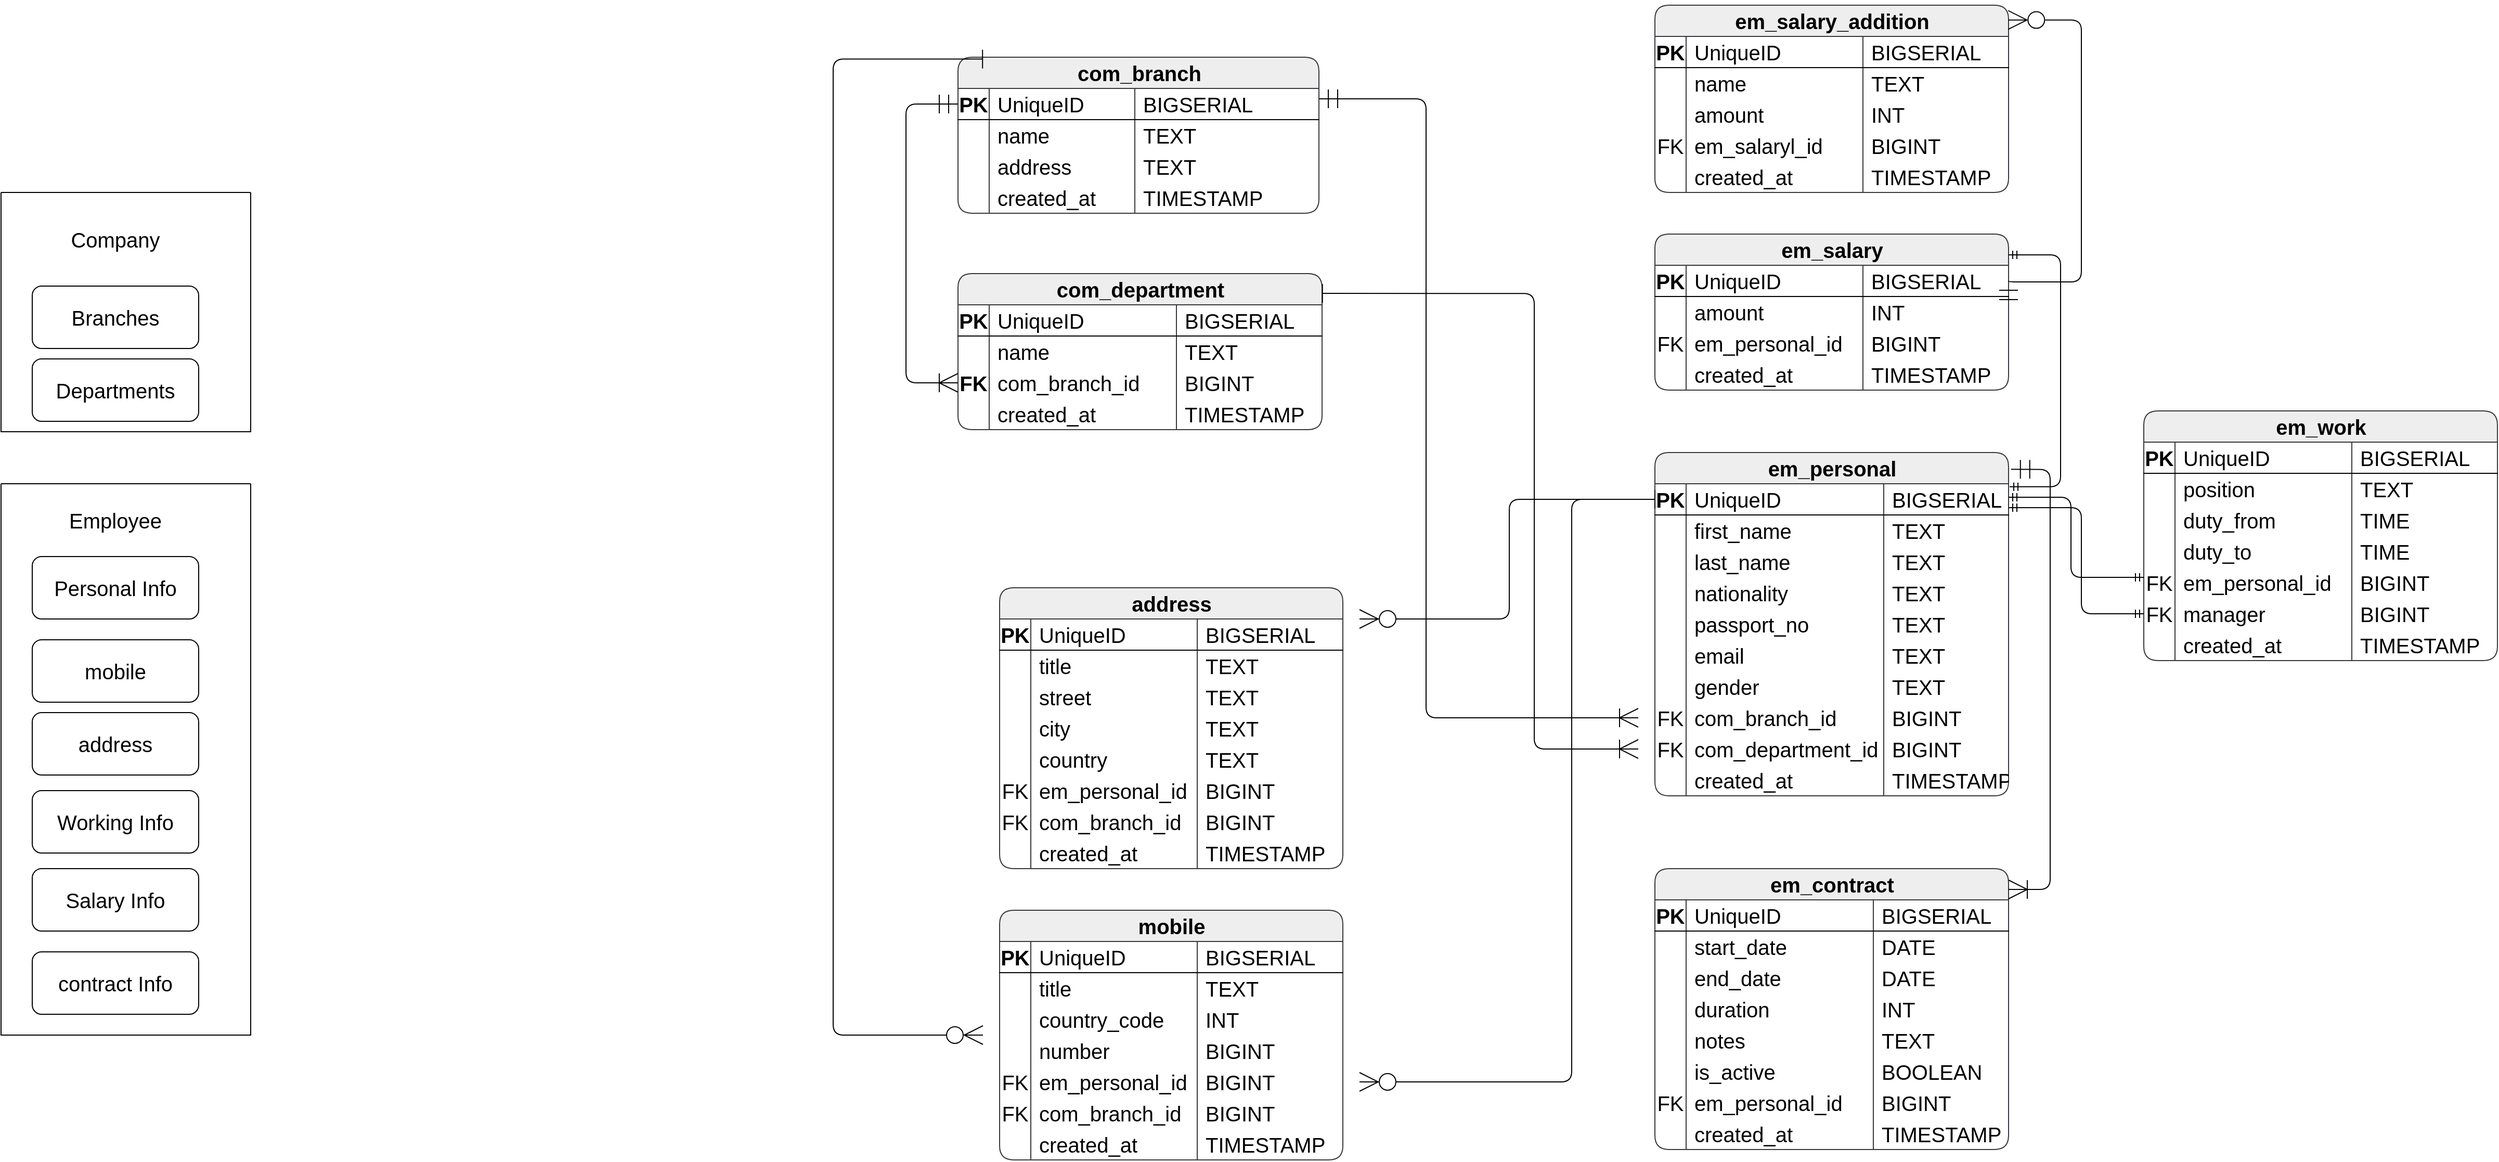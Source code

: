 <mxfile version="20.5.3" type="embed"><diagram name="Page-1" id="7H7-iU8T7uSPTgL-joCV"><mxGraphModel dx="1766" dy="2080" grid="0" gridSize="10" guides="1" tooltips="1" connect="1" arrows="1" fold="1" page="0" pageScale="1" pageWidth="827" pageHeight="1169" background="none" math="0" shadow="0"><root><mxCell id="0"/><mxCell id="1" parent="0"/><mxCell id="VEAYyaZn8zi7UT8q09-s-1" value="Branches" style="rounded=1;whiteSpace=wrap;html=1;hachureGap=4;fontFamily=Helvetica;fontSize=20;" parent="1" vertex="1"><mxGeometry x="60" y="100" width="160" height="60" as="geometry"/></mxCell><mxCell id="VEAYyaZn8zi7UT8q09-s-2" value="Personal Info" style="rounded=1;whiteSpace=wrap;html=1;hachureGap=4;fontFamily=Helvetica;fontSize=20;" parent="1" vertex="1"><mxGeometry x="60" y="360" width="160" height="60" as="geometry"/></mxCell><mxCell id="VEAYyaZn8zi7UT8q09-s-4" value="Company" style="text;html=1;strokeColor=none;fillColor=none;align=center;verticalAlign=middle;whiteSpace=wrap;rounded=1;fontSize=20;fontFamily=Helvetica;" parent="1" vertex="1"><mxGeometry x="110" y="40" width="60" height="30" as="geometry"/></mxCell><mxCell id="VEAYyaZn8zi7UT8q09-s-7" value="Employee" style="text;html=1;strokeColor=none;fillColor=none;align=center;verticalAlign=middle;whiteSpace=wrap;rounded=1;fontSize=20;fontFamily=Helvetica;" parent="1" vertex="1"><mxGeometry x="110" y="310" width="60" height="30" as="geometry"/></mxCell><mxCell id="VEAYyaZn8zi7UT8q09-s-8" value="mobile" style="rounded=1;whiteSpace=wrap;html=1;hachureGap=4;fontFamily=Helvetica;fontSize=20;" parent="1" vertex="1"><mxGeometry x="60" y="440" width="160" height="60" as="geometry"/></mxCell><mxCell id="VEAYyaZn8zi7UT8q09-s-9" value="" style="swimlane;startSize=0;hachureGap=4;fontFamily=Helvetica;fontSize=20;rounded=1;" parent="1" vertex="1"><mxGeometry x="30" y="10" width="240" height="230" as="geometry"><mxRectangle x="30" y="10" width="50" height="40" as="alternateBounds"/></mxGeometry></mxCell><mxCell id="VEAYyaZn8zi7UT8q09-s-13" value="Departments" style="rounded=1;whiteSpace=wrap;html=1;hachureGap=4;fontFamily=Helvetica;fontSize=20;" parent="VEAYyaZn8zi7UT8q09-s-9" vertex="1"><mxGeometry x="30" y="160" width="160" height="60" as="geometry"/></mxCell><mxCell id="VEAYyaZn8zi7UT8q09-s-10" value="" style="swimlane;startSize=0;hachureGap=4;fontFamily=Helvetica;fontSize=20;rounded=1;" parent="1" vertex="1"><mxGeometry x="30" y="290" width="240" height="530" as="geometry"><mxRectangle x="30" y="10" width="50" height="40" as="alternateBounds"/></mxGeometry></mxCell><mxCell id="VEAYyaZn8zi7UT8q09-s-11" value="Working Info" style="rounded=1;whiteSpace=wrap;html=1;hachureGap=4;fontFamily=Helvetica;fontSize=20;" parent="VEAYyaZn8zi7UT8q09-s-10" vertex="1"><mxGeometry x="30" y="295" width="160" height="60" as="geometry"/></mxCell><mxCell id="VEAYyaZn8zi7UT8q09-s-12" value="Salary Info" style="rounded=1;whiteSpace=wrap;html=1;hachureGap=4;fontFamily=Helvetica;fontSize=20;" parent="VEAYyaZn8zi7UT8q09-s-10" vertex="1"><mxGeometry x="30" y="370" width="160" height="60" as="geometry"/></mxCell><mxCell id="VEAYyaZn8zi7UT8q09-s-161" value="address" style="rounded=1;whiteSpace=wrap;html=1;hachureGap=4;fontFamily=Helvetica;fontSize=20;" parent="VEAYyaZn8zi7UT8q09-s-10" vertex="1"><mxGeometry x="30" y="220" width="160" height="60" as="geometry"/></mxCell><mxCell id="VEAYyaZn8zi7UT8q09-s-212" value="contract Info" style="rounded=1;whiteSpace=wrap;html=1;hachureGap=4;fontFamily=Helvetica;fontSize=20;" parent="VEAYyaZn8zi7UT8q09-s-10" vertex="1"><mxGeometry x="30" y="450" width="160" height="60" as="geometry"/></mxCell><mxCell id="VEAYyaZn8zi7UT8q09-s-14" value="com_branch" style="shape=table;startSize=30;container=1;collapsible=1;childLayout=tableLayout;fixedRows=1;rowLines=0;fontStyle=1;align=center;resizeLast=1;html=1;hachureGap=4;fontFamily=Helvetica;fontSize=20;fillColor=#eeeeee;strokeColor=#36393d;rounded=1;" parent="1" vertex="1"><mxGeometry x="950" y="-120" width="347" height="150" as="geometry"/></mxCell><mxCell id="VEAYyaZn8zi7UT8q09-s-15" value="" style="shape=tableRow;horizontal=0;startSize=0;swimlaneHead=0;swimlaneBody=0;fillColor=none;collapsible=0;dropTarget=0;points=[[0,0.5],[1,0.5]];portConstraint=eastwest;top=0;left=0;right=0;bottom=1;hachureGap=4;fontFamily=Helvetica;fontSize=20;rounded=1;" parent="VEAYyaZn8zi7UT8q09-s-14" vertex="1"><mxGeometry y="30" width="347" height="30" as="geometry"/></mxCell><mxCell id="VEAYyaZn8zi7UT8q09-s-16" value="PK" style="shape=partialRectangle;connectable=0;fillColor=none;top=0;left=0;bottom=0;right=0;fontStyle=1;overflow=hidden;whiteSpace=wrap;html=1;hachureGap=4;fontFamily=Helvetica;fontSize=20;rounded=1;" parent="VEAYyaZn8zi7UT8q09-s-15" vertex="1"><mxGeometry width="30" height="30" as="geometry"><mxRectangle width="30" height="30" as="alternateBounds"/></mxGeometry></mxCell><mxCell id="VEAYyaZn8zi7UT8q09-s-17" value="UniqueID" style="shape=partialRectangle;connectable=0;fillColor=none;top=0;left=0;bottom=0;right=0;align=left;spacingLeft=6;fontStyle=0;overflow=hidden;whiteSpace=wrap;html=1;hachureGap=4;fontFamily=Helvetica;fontSize=20;rounded=1;" parent="VEAYyaZn8zi7UT8q09-s-15" vertex="1"><mxGeometry x="30" width="140" height="30" as="geometry"><mxRectangle width="140" height="30" as="alternateBounds"/></mxGeometry></mxCell><mxCell id="VEAYyaZn8zi7UT8q09-s-48" value="BIGSERIAL" style="shape=partialRectangle;connectable=0;fillColor=none;top=0;left=0;bottom=0;right=0;align=left;spacingLeft=6;fontStyle=0;overflow=hidden;whiteSpace=wrap;html=1;hachureGap=4;fontFamily=Helvetica;fontSize=20;rounded=1;" parent="VEAYyaZn8zi7UT8q09-s-15" vertex="1"><mxGeometry x="170" width="177" height="30" as="geometry"><mxRectangle width="177" height="30" as="alternateBounds"/></mxGeometry></mxCell><mxCell id="VEAYyaZn8zi7UT8q09-s-18" value="" style="shape=tableRow;horizontal=0;startSize=0;swimlaneHead=0;swimlaneBody=0;fillColor=none;collapsible=0;dropTarget=0;points=[[0,0.5],[1,0.5]];portConstraint=eastwest;top=0;left=0;right=0;bottom=0;hachureGap=4;fontFamily=Helvetica;fontSize=20;rounded=1;" parent="VEAYyaZn8zi7UT8q09-s-14" vertex="1"><mxGeometry y="60" width="347" height="30" as="geometry"/></mxCell><mxCell id="VEAYyaZn8zi7UT8q09-s-19" value="" style="shape=partialRectangle;connectable=0;fillColor=none;top=0;left=0;bottom=0;right=0;editable=1;overflow=hidden;whiteSpace=wrap;html=1;hachureGap=4;fontFamily=Helvetica;fontSize=20;rounded=1;" parent="VEAYyaZn8zi7UT8q09-s-18" vertex="1"><mxGeometry width="30" height="30" as="geometry"><mxRectangle width="30" height="30" as="alternateBounds"/></mxGeometry></mxCell><mxCell id="VEAYyaZn8zi7UT8q09-s-20" value="name" style="shape=partialRectangle;connectable=0;fillColor=none;top=0;left=0;bottom=0;right=0;align=left;spacingLeft=6;overflow=hidden;whiteSpace=wrap;html=1;hachureGap=4;fontFamily=Helvetica;fontSize=20;rounded=1;" parent="VEAYyaZn8zi7UT8q09-s-18" vertex="1"><mxGeometry x="30" width="140" height="30" as="geometry"><mxRectangle width="140" height="30" as="alternateBounds"/></mxGeometry></mxCell><mxCell id="VEAYyaZn8zi7UT8q09-s-49" value="TEXT" style="shape=partialRectangle;connectable=0;fillColor=none;top=0;left=0;bottom=0;right=0;align=left;spacingLeft=6;overflow=hidden;whiteSpace=wrap;html=1;hachureGap=4;fontFamily=Helvetica;fontSize=20;rounded=1;" parent="VEAYyaZn8zi7UT8q09-s-18" vertex="1"><mxGeometry x="170" width="177" height="30" as="geometry"><mxRectangle width="177" height="30" as="alternateBounds"/></mxGeometry></mxCell><mxCell id="VEAYyaZn8zi7UT8q09-s-323" value="" style="shape=tableRow;horizontal=0;startSize=0;swimlaneHead=0;swimlaneBody=0;fillColor=none;collapsible=0;dropTarget=0;points=[[0,0.5],[1,0.5]];portConstraint=eastwest;top=0;left=0;right=0;bottom=0;hachureGap=4;fontFamily=Helvetica;fontSize=20;rounded=1;" parent="VEAYyaZn8zi7UT8q09-s-14" vertex="1"><mxGeometry y="90" width="347" height="30" as="geometry"/></mxCell><mxCell id="VEAYyaZn8zi7UT8q09-s-324" value="" style="shape=partialRectangle;connectable=0;fillColor=none;top=0;left=0;bottom=0;right=0;editable=1;overflow=hidden;whiteSpace=wrap;html=1;hachureGap=4;fontFamily=Helvetica;fontSize=20;rounded=1;" parent="VEAYyaZn8zi7UT8q09-s-323" vertex="1"><mxGeometry width="30" height="30" as="geometry"><mxRectangle width="30" height="30" as="alternateBounds"/></mxGeometry></mxCell><mxCell id="VEAYyaZn8zi7UT8q09-s-325" value="address" style="shape=partialRectangle;connectable=0;fillColor=none;top=0;left=0;bottom=0;right=0;align=left;spacingLeft=6;overflow=hidden;whiteSpace=wrap;html=1;hachureGap=4;fontFamily=Helvetica;fontSize=20;rounded=1;" parent="VEAYyaZn8zi7UT8q09-s-323" vertex="1"><mxGeometry x="30" width="140" height="30" as="geometry"><mxRectangle width="140" height="30" as="alternateBounds"/></mxGeometry></mxCell><mxCell id="VEAYyaZn8zi7UT8q09-s-326" value="TEXT" style="shape=partialRectangle;connectable=0;fillColor=none;top=0;left=0;bottom=0;right=0;align=left;spacingLeft=6;overflow=hidden;whiteSpace=wrap;html=1;hachureGap=4;fontFamily=Helvetica;fontSize=20;rounded=1;" parent="VEAYyaZn8zi7UT8q09-s-323" vertex="1"><mxGeometry x="170" width="177" height="30" as="geometry"><mxRectangle width="177" height="30" as="alternateBounds"/></mxGeometry></mxCell><mxCell id="VEAYyaZn8zi7UT8q09-s-101" value="" style="shape=tableRow;horizontal=0;startSize=0;swimlaneHead=0;swimlaneBody=0;fillColor=none;collapsible=0;dropTarget=0;points=[[0,0.5],[1,0.5]];portConstraint=eastwest;top=0;left=0;right=0;bottom=0;hachureGap=4;fontFamily=Helvetica;fontSize=20;rounded=1;" parent="VEAYyaZn8zi7UT8q09-s-14" vertex="1"><mxGeometry y="120" width="347" height="30" as="geometry"/></mxCell><mxCell id="VEAYyaZn8zi7UT8q09-s-102" value="" style="shape=partialRectangle;connectable=0;fillColor=none;top=0;left=0;bottom=0;right=0;editable=1;overflow=hidden;whiteSpace=wrap;html=1;hachureGap=4;fontFamily=Helvetica;fontSize=20;rounded=1;" parent="VEAYyaZn8zi7UT8q09-s-101" vertex="1"><mxGeometry width="30" height="30" as="geometry"><mxRectangle width="30" height="30" as="alternateBounds"/></mxGeometry></mxCell><mxCell id="VEAYyaZn8zi7UT8q09-s-103" value="created_at" style="shape=partialRectangle;connectable=0;fillColor=none;top=0;left=0;bottom=0;right=0;align=left;spacingLeft=6;overflow=hidden;whiteSpace=wrap;html=1;hachureGap=4;fontFamily=Helvetica;fontSize=20;rounded=1;" parent="VEAYyaZn8zi7UT8q09-s-101" vertex="1"><mxGeometry x="30" width="140" height="30" as="geometry"><mxRectangle width="140" height="30" as="alternateBounds"/></mxGeometry></mxCell><mxCell id="VEAYyaZn8zi7UT8q09-s-104" value="TIMESTAMP" style="shape=partialRectangle;connectable=0;fillColor=none;top=0;left=0;bottom=0;right=0;align=left;spacingLeft=6;overflow=hidden;whiteSpace=wrap;html=1;hachureGap=4;fontFamily=Helvetica;fontSize=20;rounded=1;" parent="VEAYyaZn8zi7UT8q09-s-101" vertex="1"><mxGeometry x="170" width="177" height="30" as="geometry"><mxRectangle width="177" height="30" as="alternateBounds"/></mxGeometry></mxCell><mxCell id="VEAYyaZn8zi7UT8q09-s-53" value="com_department" style="shape=table;startSize=30;container=1;collapsible=1;childLayout=tableLayout;fixedRows=1;rowLines=0;fontStyle=1;align=center;resizeLast=1;html=1;hachureGap=4;fontFamily=Helvetica;fontSize=20;fillColor=#eeeeee;strokeColor=#36393d;rounded=1;" parent="1" vertex="1"><mxGeometry x="950" y="88" width="350" height="150" as="geometry"/></mxCell><mxCell id="VEAYyaZn8zi7UT8q09-s-54" value="" style="shape=tableRow;horizontal=0;startSize=0;swimlaneHead=0;swimlaneBody=0;fillColor=none;collapsible=0;dropTarget=0;points=[[0,0.5],[1,0.5]];portConstraint=eastwest;top=0;left=0;right=0;bottom=1;hachureGap=4;fontFamily=Helvetica;fontSize=20;rounded=1;" parent="VEAYyaZn8zi7UT8q09-s-53" vertex="1"><mxGeometry y="30" width="350" height="30" as="geometry"/></mxCell><mxCell id="VEAYyaZn8zi7UT8q09-s-55" value="PK" style="shape=partialRectangle;connectable=0;fillColor=none;top=0;left=0;bottom=0;right=0;fontStyle=1;overflow=hidden;whiteSpace=wrap;html=1;hachureGap=4;fontFamily=Helvetica;fontSize=20;rounded=1;" parent="VEAYyaZn8zi7UT8q09-s-54" vertex="1"><mxGeometry width="30" height="30" as="geometry"><mxRectangle width="30" height="30" as="alternateBounds"/></mxGeometry></mxCell><mxCell id="VEAYyaZn8zi7UT8q09-s-56" value="UniqueID" style="shape=partialRectangle;connectable=0;fillColor=none;top=0;left=0;bottom=0;right=0;align=left;spacingLeft=6;fontStyle=0;overflow=hidden;whiteSpace=wrap;html=1;hachureGap=4;fontFamily=Helvetica;fontSize=20;rounded=1;" parent="VEAYyaZn8zi7UT8q09-s-54" vertex="1"><mxGeometry x="30" width="180" height="30" as="geometry"><mxRectangle width="180" height="30" as="alternateBounds"/></mxGeometry></mxCell><mxCell id="VEAYyaZn8zi7UT8q09-s-57" value="BIGSERIAL" style="shape=partialRectangle;connectable=0;fillColor=none;top=0;left=0;bottom=0;right=0;align=left;spacingLeft=6;fontStyle=0;overflow=hidden;whiteSpace=wrap;html=1;hachureGap=4;fontFamily=Helvetica;fontSize=20;rounded=1;" parent="VEAYyaZn8zi7UT8q09-s-54" vertex="1"><mxGeometry x="210" width="140" height="30" as="geometry"><mxRectangle width="140" height="30" as="alternateBounds"/></mxGeometry></mxCell><mxCell id="VEAYyaZn8zi7UT8q09-s-58" value="" style="shape=tableRow;horizontal=0;startSize=0;swimlaneHead=0;swimlaneBody=0;fillColor=none;collapsible=0;dropTarget=0;points=[[0,0.5],[1,0.5]];portConstraint=eastwest;top=0;left=0;right=0;bottom=0;hachureGap=4;fontFamily=Helvetica;fontSize=20;rounded=1;" parent="VEAYyaZn8zi7UT8q09-s-53" vertex="1"><mxGeometry y="60" width="350" height="30" as="geometry"/></mxCell><mxCell id="VEAYyaZn8zi7UT8q09-s-59" value="" style="shape=partialRectangle;connectable=0;fillColor=none;top=0;left=0;bottom=0;right=0;editable=1;overflow=hidden;whiteSpace=wrap;html=1;hachureGap=4;fontFamily=Helvetica;fontSize=20;rounded=1;" parent="VEAYyaZn8zi7UT8q09-s-58" vertex="1"><mxGeometry width="30" height="30" as="geometry"><mxRectangle width="30" height="30" as="alternateBounds"/></mxGeometry></mxCell><mxCell id="VEAYyaZn8zi7UT8q09-s-60" value="name" style="shape=partialRectangle;connectable=0;fillColor=none;top=0;left=0;bottom=0;right=0;align=left;spacingLeft=6;overflow=hidden;whiteSpace=wrap;html=1;hachureGap=4;fontFamily=Helvetica;fontSize=20;rounded=1;" parent="VEAYyaZn8zi7UT8q09-s-58" vertex="1"><mxGeometry x="30" width="180" height="30" as="geometry"><mxRectangle width="180" height="30" as="alternateBounds"/></mxGeometry></mxCell><mxCell id="VEAYyaZn8zi7UT8q09-s-61" value="TEXT" style="shape=partialRectangle;connectable=0;fillColor=none;top=0;left=0;bottom=0;right=0;align=left;spacingLeft=6;overflow=hidden;whiteSpace=wrap;html=1;hachureGap=4;fontFamily=Helvetica;fontSize=20;rounded=1;" parent="VEAYyaZn8zi7UT8q09-s-58" vertex="1"><mxGeometry x="210" width="140" height="30" as="geometry"><mxRectangle width="140" height="30" as="alternateBounds"/></mxGeometry></mxCell><mxCell id="VEAYyaZn8zi7UT8q09-s-62" value="" style="shape=tableRow;horizontal=0;startSize=0;swimlaneHead=0;swimlaneBody=0;fillColor=none;collapsible=0;dropTarget=0;points=[[0,0.5],[1,0.5]];portConstraint=eastwest;top=0;left=0;right=0;bottom=0;hachureGap=4;fontFamily=Helvetica;fontSize=20;rounded=1;" parent="VEAYyaZn8zi7UT8q09-s-53" vertex="1"><mxGeometry y="90" width="350" height="30" as="geometry"/></mxCell><mxCell id="VEAYyaZn8zi7UT8q09-s-63" value="FK" style="shape=partialRectangle;connectable=0;fillColor=none;top=0;left=0;bottom=0;right=0;editable=1;overflow=hidden;whiteSpace=wrap;html=1;hachureGap=4;fontFamily=Helvetica;fontSize=20;rounded=1;fontStyle=1" parent="VEAYyaZn8zi7UT8q09-s-62" vertex="1"><mxGeometry width="30" height="30" as="geometry"><mxRectangle width="30" height="30" as="alternateBounds"/></mxGeometry></mxCell><mxCell id="VEAYyaZn8zi7UT8q09-s-64" value="com_branch_id" style="shape=partialRectangle;connectable=0;fillColor=none;top=0;left=0;bottom=0;right=0;align=left;spacingLeft=6;overflow=hidden;whiteSpace=wrap;html=1;hachureGap=4;fontFamily=Helvetica;fontSize=20;rounded=1;" parent="VEAYyaZn8zi7UT8q09-s-62" vertex="1"><mxGeometry x="30" width="180" height="30" as="geometry"><mxRectangle width="180" height="30" as="alternateBounds"/></mxGeometry></mxCell><mxCell id="VEAYyaZn8zi7UT8q09-s-65" value="BIGINT" style="shape=partialRectangle;connectable=0;fillColor=none;top=0;left=0;bottom=0;right=0;align=left;spacingLeft=6;overflow=hidden;whiteSpace=wrap;html=1;hachureGap=4;fontFamily=Helvetica;fontSize=20;rounded=1;" parent="VEAYyaZn8zi7UT8q09-s-62" vertex="1"><mxGeometry x="210" width="140" height="30" as="geometry"><mxRectangle width="140" height="30" as="alternateBounds"/></mxGeometry></mxCell><mxCell id="VEAYyaZn8zi7UT8q09-s-105" value="" style="shape=tableRow;horizontal=0;startSize=0;swimlaneHead=0;swimlaneBody=0;fillColor=none;collapsible=0;dropTarget=0;points=[[0,0.5],[1,0.5]];portConstraint=eastwest;top=0;left=0;right=0;bottom=0;hachureGap=4;fontFamily=Helvetica;fontSize=20;rounded=1;" parent="VEAYyaZn8zi7UT8q09-s-53" vertex="1"><mxGeometry y="120" width="350" height="30" as="geometry"/></mxCell><mxCell id="VEAYyaZn8zi7UT8q09-s-106" value="" style="shape=partialRectangle;connectable=0;fillColor=none;top=0;left=0;bottom=0;right=0;editable=1;overflow=hidden;whiteSpace=wrap;html=1;hachureGap=4;fontFamily=Helvetica;fontSize=20;rounded=1;fontStyle=1" parent="VEAYyaZn8zi7UT8q09-s-105" vertex="1"><mxGeometry width="30" height="30" as="geometry"><mxRectangle width="30" height="30" as="alternateBounds"/></mxGeometry></mxCell><mxCell id="VEAYyaZn8zi7UT8q09-s-107" value="created_at" style="shape=partialRectangle;connectable=0;fillColor=none;top=0;left=0;bottom=0;right=0;align=left;spacingLeft=6;overflow=hidden;whiteSpace=wrap;html=1;hachureGap=4;fontFamily=Helvetica;fontSize=20;rounded=1;" parent="VEAYyaZn8zi7UT8q09-s-105" vertex="1"><mxGeometry x="30" width="180" height="30" as="geometry"><mxRectangle width="180" height="30" as="alternateBounds"/></mxGeometry></mxCell><mxCell id="VEAYyaZn8zi7UT8q09-s-108" value="TIMESTAMP" style="shape=partialRectangle;connectable=0;fillColor=none;top=0;left=0;bottom=0;right=0;align=left;spacingLeft=6;overflow=hidden;whiteSpace=wrap;html=1;hachureGap=4;fontFamily=Helvetica;fontSize=20;rounded=1;" parent="VEAYyaZn8zi7UT8q09-s-105" vertex="1"><mxGeometry x="210" width="140" height="30" as="geometry"><mxRectangle width="140" height="30" as="alternateBounds"/></mxGeometry></mxCell><mxCell id="VEAYyaZn8zi7UT8q09-s-75" value="" style="edgeStyle=orthogonalEdgeStyle;fontSize=12;html=1;endArrow=ERoneToMany;startArrow=ERmandOne;rounded=1;spacing=9;spacingRight=10;endSize=16;targetPerimeterSpacing=16;startSize=16;entryX=0;entryY=0.5;entryDx=0;entryDy=0;" parent="1" source="VEAYyaZn8zi7UT8q09-s-15" target="VEAYyaZn8zi7UT8q09-s-62" edge="1"><mxGeometry width="100" height="100" relative="1" as="geometry"><mxPoint x="920" y="-82" as="sourcePoint"/><mxPoint x="925.45" y="279" as="targetPoint"/><Array as="points"><mxPoint x="900" y="-75"/><mxPoint x="900" y="193"/></Array></mxGeometry></mxCell><mxCell id="VEAYyaZn8zi7UT8q09-s-76" value="em_personal" style="shape=table;startSize=30;container=1;collapsible=1;childLayout=tableLayout;fixedRows=1;rowLines=0;fontStyle=1;align=center;resizeLast=1;html=1;hachureGap=4;fontFamily=Helvetica;fontSize=20;fillColor=#eeeeee;strokeColor=#36393d;rounded=1;" parent="1" vertex="1"><mxGeometry x="1620" y="260" width="340" height="330" as="geometry"/></mxCell><mxCell id="VEAYyaZn8zi7UT8q09-s-77" value="" style="shape=tableRow;horizontal=0;startSize=0;swimlaneHead=0;swimlaneBody=0;fillColor=none;collapsible=0;dropTarget=0;points=[[0,0.5],[1,0.5]];portConstraint=eastwest;top=0;left=0;right=0;bottom=1;hachureGap=4;fontFamily=Helvetica;fontSize=20;rounded=1;" parent="VEAYyaZn8zi7UT8q09-s-76" vertex="1"><mxGeometry y="30" width="340" height="30" as="geometry"/></mxCell><mxCell id="VEAYyaZn8zi7UT8q09-s-78" value="PK" style="shape=partialRectangle;connectable=0;fillColor=none;top=0;left=0;bottom=0;right=0;fontStyle=1;overflow=hidden;whiteSpace=wrap;html=1;hachureGap=4;fontFamily=Helvetica;fontSize=20;rounded=1;" parent="VEAYyaZn8zi7UT8q09-s-77" vertex="1"><mxGeometry width="30" height="30" as="geometry"><mxRectangle width="30" height="30" as="alternateBounds"/></mxGeometry></mxCell><mxCell id="VEAYyaZn8zi7UT8q09-s-79" value="UniqueID" style="shape=partialRectangle;connectable=0;fillColor=none;top=0;left=0;bottom=0;right=0;align=left;spacingLeft=6;fontStyle=0;overflow=hidden;whiteSpace=wrap;html=1;hachureGap=4;fontFamily=Helvetica;fontSize=20;rounded=1;" parent="VEAYyaZn8zi7UT8q09-s-77" vertex="1"><mxGeometry x="30" width="190" height="30" as="geometry"><mxRectangle width="190" height="30" as="alternateBounds"/></mxGeometry></mxCell><mxCell id="VEAYyaZn8zi7UT8q09-s-80" value="BIGSERIAL" style="shape=partialRectangle;connectable=0;fillColor=none;top=0;left=0;bottom=0;right=0;align=left;spacingLeft=6;fontStyle=0;overflow=hidden;whiteSpace=wrap;html=1;hachureGap=4;fontFamily=Helvetica;fontSize=20;rounded=1;" parent="VEAYyaZn8zi7UT8q09-s-77" vertex="1"><mxGeometry x="220" width="120" height="30" as="geometry"><mxRectangle width="120" height="30" as="alternateBounds"/></mxGeometry></mxCell><mxCell id="VEAYyaZn8zi7UT8q09-s-81" value="" style="shape=tableRow;horizontal=0;startSize=0;swimlaneHead=0;swimlaneBody=0;fillColor=none;collapsible=0;dropTarget=0;points=[[0,0.5],[1,0.5]];portConstraint=eastwest;top=0;left=0;right=0;bottom=0;hachureGap=4;fontFamily=Helvetica;fontSize=20;rounded=1;" parent="VEAYyaZn8zi7UT8q09-s-76" vertex="1"><mxGeometry y="60" width="340" height="30" as="geometry"/></mxCell><mxCell id="VEAYyaZn8zi7UT8q09-s-82" value="" style="shape=partialRectangle;connectable=0;fillColor=none;top=0;left=0;bottom=0;right=0;editable=1;overflow=hidden;whiteSpace=wrap;html=1;hachureGap=4;fontFamily=Helvetica;fontSize=20;rounded=1;" parent="VEAYyaZn8zi7UT8q09-s-81" vertex="1"><mxGeometry width="30" height="30" as="geometry"><mxRectangle width="30" height="30" as="alternateBounds"/></mxGeometry></mxCell><mxCell id="VEAYyaZn8zi7UT8q09-s-83" value="first_name" style="shape=partialRectangle;connectable=0;fillColor=none;top=0;left=0;bottom=0;right=0;align=left;spacingLeft=6;overflow=hidden;whiteSpace=wrap;html=1;hachureGap=4;fontFamily=Helvetica;fontSize=20;rounded=1;" parent="VEAYyaZn8zi7UT8q09-s-81" vertex="1"><mxGeometry x="30" width="190" height="30" as="geometry"><mxRectangle width="190" height="30" as="alternateBounds"/></mxGeometry></mxCell><mxCell id="VEAYyaZn8zi7UT8q09-s-84" value="TEXT" style="shape=partialRectangle;connectable=0;fillColor=none;top=0;left=0;bottom=0;right=0;align=left;spacingLeft=6;overflow=hidden;whiteSpace=wrap;html=1;hachureGap=4;fontFamily=Helvetica;fontSize=20;rounded=1;" parent="VEAYyaZn8zi7UT8q09-s-81" vertex="1"><mxGeometry x="220" width="120" height="30" as="geometry"><mxRectangle width="120" height="30" as="alternateBounds"/></mxGeometry></mxCell><mxCell id="VEAYyaZn8zi7UT8q09-s-85" value="" style="shape=tableRow;horizontal=0;startSize=0;swimlaneHead=0;swimlaneBody=0;fillColor=none;collapsible=0;dropTarget=0;points=[[0,0.5],[1,0.5]];portConstraint=eastwest;top=0;left=0;right=0;bottom=0;hachureGap=4;fontFamily=Helvetica;fontSize=20;rounded=1;" parent="VEAYyaZn8zi7UT8q09-s-76" vertex="1"><mxGeometry y="90" width="340" height="30" as="geometry"/></mxCell><mxCell id="VEAYyaZn8zi7UT8q09-s-86" value="" style="shape=partialRectangle;connectable=0;fillColor=none;top=0;left=0;bottom=0;right=0;editable=1;overflow=hidden;whiteSpace=wrap;html=1;hachureGap=4;fontFamily=Helvetica;fontSize=20;rounded=1;" parent="VEAYyaZn8zi7UT8q09-s-85" vertex="1"><mxGeometry width="30" height="30" as="geometry"><mxRectangle width="30" height="30" as="alternateBounds"/></mxGeometry></mxCell><mxCell id="VEAYyaZn8zi7UT8q09-s-87" value="last_name" style="shape=partialRectangle;connectable=0;fillColor=none;top=0;left=0;bottom=0;right=0;align=left;spacingLeft=6;overflow=hidden;whiteSpace=wrap;html=1;hachureGap=4;fontFamily=Helvetica;fontSize=20;rounded=1;" parent="VEAYyaZn8zi7UT8q09-s-85" vertex="1"><mxGeometry x="30" width="190" height="30" as="geometry"><mxRectangle width="190" height="30" as="alternateBounds"/></mxGeometry></mxCell><mxCell id="VEAYyaZn8zi7UT8q09-s-88" value="TEXT" style="shape=partialRectangle;connectable=0;fillColor=none;top=0;left=0;bottom=0;right=0;align=left;spacingLeft=6;overflow=hidden;whiteSpace=wrap;html=1;hachureGap=4;fontFamily=Helvetica;fontSize=20;rounded=1;" parent="VEAYyaZn8zi7UT8q09-s-85" vertex="1"><mxGeometry x="220" width="120" height="30" as="geometry"><mxRectangle width="120" height="30" as="alternateBounds"/></mxGeometry></mxCell><mxCell id="VEAYyaZn8zi7UT8q09-s-89" value="" style="shape=tableRow;horizontal=0;startSize=0;swimlaneHead=0;swimlaneBody=0;fillColor=none;collapsible=0;dropTarget=0;points=[[0,0.5],[1,0.5]];portConstraint=eastwest;top=0;left=0;right=0;bottom=0;hachureGap=4;fontFamily=Helvetica;fontSize=20;rounded=1;" parent="VEAYyaZn8zi7UT8q09-s-76" vertex="1"><mxGeometry y="120" width="340" height="30" as="geometry"/></mxCell><mxCell id="VEAYyaZn8zi7UT8q09-s-90" value="" style="shape=partialRectangle;connectable=0;fillColor=none;top=0;left=0;bottom=0;right=0;editable=1;overflow=hidden;whiteSpace=wrap;html=1;hachureGap=4;fontFamily=Helvetica;fontSize=20;rounded=1;" parent="VEAYyaZn8zi7UT8q09-s-89" vertex="1"><mxGeometry width="30" height="30" as="geometry"><mxRectangle width="30" height="30" as="alternateBounds"/></mxGeometry></mxCell><mxCell id="VEAYyaZn8zi7UT8q09-s-91" value="nationality" style="shape=partialRectangle;connectable=0;fillColor=none;top=0;left=0;bottom=0;right=0;align=left;spacingLeft=6;overflow=hidden;whiteSpace=wrap;html=1;hachureGap=4;fontFamily=Helvetica;fontSize=20;rounded=1;" parent="VEAYyaZn8zi7UT8q09-s-89" vertex="1"><mxGeometry x="30" width="190" height="30" as="geometry"><mxRectangle width="190" height="30" as="alternateBounds"/></mxGeometry></mxCell><mxCell id="VEAYyaZn8zi7UT8q09-s-92" value="TEXT" style="shape=partialRectangle;connectable=0;fillColor=none;top=0;left=0;bottom=0;right=0;align=left;spacingLeft=6;overflow=hidden;whiteSpace=wrap;html=1;hachureGap=4;fontFamily=Helvetica;fontSize=20;rounded=1;" parent="VEAYyaZn8zi7UT8q09-s-89" vertex="1"><mxGeometry x="220" width="120" height="30" as="geometry"><mxRectangle width="120" height="30" as="alternateBounds"/></mxGeometry></mxCell><mxCell id="VEAYyaZn8zi7UT8q09-s-93" value="" style="shape=tableRow;horizontal=0;startSize=0;swimlaneHead=0;swimlaneBody=0;fillColor=none;collapsible=0;dropTarget=0;points=[[0,0.5],[1,0.5]];portConstraint=eastwest;top=0;left=0;right=0;bottom=0;hachureGap=4;fontFamily=Helvetica;fontSize=20;rounded=1;" parent="VEAYyaZn8zi7UT8q09-s-76" vertex="1"><mxGeometry y="150" width="340" height="30" as="geometry"/></mxCell><mxCell id="VEAYyaZn8zi7UT8q09-s-94" value="" style="shape=partialRectangle;connectable=0;fillColor=none;top=0;left=0;bottom=0;right=0;editable=1;overflow=hidden;whiteSpace=wrap;html=1;hachureGap=4;fontFamily=Helvetica;fontSize=20;rounded=1;" parent="VEAYyaZn8zi7UT8q09-s-93" vertex="1"><mxGeometry width="30" height="30" as="geometry"><mxRectangle width="30" height="30" as="alternateBounds"/></mxGeometry></mxCell><mxCell id="VEAYyaZn8zi7UT8q09-s-95" value="passport_no" style="shape=partialRectangle;connectable=0;fillColor=none;top=0;left=0;bottom=0;right=0;align=left;spacingLeft=6;overflow=hidden;whiteSpace=wrap;html=1;hachureGap=4;fontFamily=Helvetica;fontSize=20;rounded=1;" parent="VEAYyaZn8zi7UT8q09-s-93" vertex="1"><mxGeometry x="30" width="190" height="30" as="geometry"><mxRectangle width="190" height="30" as="alternateBounds"/></mxGeometry></mxCell><mxCell id="VEAYyaZn8zi7UT8q09-s-96" value="TEXT" style="shape=partialRectangle;connectable=0;fillColor=none;top=0;left=0;bottom=0;right=0;align=left;spacingLeft=6;overflow=hidden;whiteSpace=wrap;html=1;hachureGap=4;fontFamily=Helvetica;fontSize=20;rounded=1;" parent="VEAYyaZn8zi7UT8q09-s-93" vertex="1"><mxGeometry x="220" width="120" height="30" as="geometry"><mxRectangle width="120" height="30" as="alternateBounds"/></mxGeometry></mxCell><mxCell id="VEAYyaZn8zi7UT8q09-s-97" value="" style="shape=tableRow;horizontal=0;startSize=0;swimlaneHead=0;swimlaneBody=0;fillColor=none;collapsible=0;dropTarget=0;points=[[0,0.5],[1,0.5]];portConstraint=eastwest;top=0;left=0;right=0;bottom=0;hachureGap=4;fontFamily=Helvetica;fontSize=20;rounded=1;" parent="VEAYyaZn8zi7UT8q09-s-76" vertex="1"><mxGeometry y="180" width="340" height="30" as="geometry"/></mxCell><mxCell id="VEAYyaZn8zi7UT8q09-s-98" value="" style="shape=partialRectangle;connectable=0;fillColor=none;top=0;left=0;bottom=0;right=0;editable=1;overflow=hidden;whiteSpace=wrap;html=1;hachureGap=4;fontFamily=Helvetica;fontSize=20;rounded=1;" parent="VEAYyaZn8zi7UT8q09-s-97" vertex="1"><mxGeometry width="30" height="30" as="geometry"><mxRectangle width="30" height="30" as="alternateBounds"/></mxGeometry></mxCell><mxCell id="VEAYyaZn8zi7UT8q09-s-99" value="email" style="shape=partialRectangle;connectable=0;fillColor=none;top=0;left=0;bottom=0;right=0;align=left;spacingLeft=6;overflow=hidden;whiteSpace=wrap;html=1;hachureGap=4;fontFamily=Helvetica;fontSize=20;rounded=1;" parent="VEAYyaZn8zi7UT8q09-s-97" vertex="1"><mxGeometry x="30" width="190" height="30" as="geometry"><mxRectangle width="190" height="30" as="alternateBounds"/></mxGeometry></mxCell><mxCell id="VEAYyaZn8zi7UT8q09-s-100" value="TEXT" style="shape=partialRectangle;connectable=0;fillColor=none;top=0;left=0;bottom=0;right=0;align=left;spacingLeft=6;overflow=hidden;whiteSpace=wrap;html=1;hachureGap=4;fontFamily=Helvetica;fontSize=20;rounded=1;" parent="VEAYyaZn8zi7UT8q09-s-97" vertex="1"><mxGeometry x="220" width="120" height="30" as="geometry"><mxRectangle width="120" height="30" as="alternateBounds"/></mxGeometry></mxCell><mxCell id="VEAYyaZn8zi7UT8q09-s-162" value="" style="shape=tableRow;horizontal=0;startSize=0;swimlaneHead=0;swimlaneBody=0;fillColor=none;collapsible=0;dropTarget=0;points=[[0,0.5],[1,0.5]];portConstraint=eastwest;top=0;left=0;right=0;bottom=0;hachureGap=4;fontFamily=Helvetica;fontSize=20;rounded=1;" parent="VEAYyaZn8zi7UT8q09-s-76" vertex="1"><mxGeometry y="210" width="340" height="30" as="geometry"/></mxCell><mxCell id="VEAYyaZn8zi7UT8q09-s-163" value="" style="shape=partialRectangle;connectable=0;fillColor=none;top=0;left=0;bottom=0;right=0;editable=1;overflow=hidden;whiteSpace=wrap;html=1;hachureGap=4;fontFamily=Helvetica;fontSize=20;rounded=1;" parent="VEAYyaZn8zi7UT8q09-s-162" vertex="1"><mxGeometry width="30" height="30" as="geometry"><mxRectangle width="30" height="30" as="alternateBounds"/></mxGeometry></mxCell><mxCell id="VEAYyaZn8zi7UT8q09-s-164" value="gender" style="shape=partialRectangle;connectable=0;fillColor=none;top=0;left=0;bottom=0;right=0;align=left;spacingLeft=6;overflow=hidden;whiteSpace=wrap;html=1;hachureGap=4;fontFamily=Helvetica;fontSize=20;rounded=1;" parent="VEAYyaZn8zi7UT8q09-s-162" vertex="1"><mxGeometry x="30" width="190" height="30" as="geometry"><mxRectangle width="190" height="30" as="alternateBounds"/></mxGeometry></mxCell><mxCell id="VEAYyaZn8zi7UT8q09-s-165" value="TEXT" style="shape=partialRectangle;connectable=0;fillColor=none;top=0;left=0;bottom=0;right=0;align=left;spacingLeft=6;overflow=hidden;whiteSpace=wrap;html=1;hachureGap=4;fontFamily=Helvetica;fontSize=20;rounded=1;" parent="VEAYyaZn8zi7UT8q09-s-162" vertex="1"><mxGeometry x="220" width="120" height="30" as="geometry"><mxRectangle width="120" height="30" as="alternateBounds"/></mxGeometry></mxCell><mxCell id="VEAYyaZn8zi7UT8q09-s-156" value="" style="shape=tableRow;horizontal=0;startSize=0;swimlaneHead=0;swimlaneBody=0;fillColor=none;collapsible=0;dropTarget=0;points=[[0,0.5],[1,0.5]];portConstraint=eastwest;top=0;left=0;right=0;bottom=0;hachureGap=4;fontFamily=Helvetica;fontSize=20;rounded=1;" parent="VEAYyaZn8zi7UT8q09-s-76" vertex="1"><mxGeometry y="240" width="340" height="30" as="geometry"/></mxCell><mxCell id="VEAYyaZn8zi7UT8q09-s-157" value="FK" style="shape=partialRectangle;connectable=0;fillColor=none;top=0;left=0;bottom=0;right=0;editable=1;overflow=hidden;whiteSpace=wrap;html=1;hachureGap=4;fontFamily=Helvetica;fontSize=20;rounded=1;" parent="VEAYyaZn8zi7UT8q09-s-156" vertex="1"><mxGeometry width="30" height="30" as="geometry"><mxRectangle width="30" height="30" as="alternateBounds"/></mxGeometry></mxCell><mxCell id="VEAYyaZn8zi7UT8q09-s-158" value="com_branch_id" style="shape=partialRectangle;connectable=0;fillColor=none;top=0;left=0;bottom=0;right=0;align=left;spacingLeft=6;overflow=hidden;whiteSpace=wrap;html=1;hachureGap=4;fontFamily=Helvetica;fontSize=20;rounded=1;" parent="VEAYyaZn8zi7UT8q09-s-156" vertex="1"><mxGeometry x="30" width="190" height="30" as="geometry"><mxRectangle width="190" height="30" as="alternateBounds"/></mxGeometry></mxCell><mxCell id="VEAYyaZn8zi7UT8q09-s-159" value="BIGINT" style="shape=partialRectangle;connectable=0;fillColor=none;top=0;left=0;bottom=0;right=0;align=left;spacingLeft=6;overflow=hidden;whiteSpace=wrap;html=1;hachureGap=4;fontFamily=Helvetica;fontSize=20;rounded=1;" parent="VEAYyaZn8zi7UT8q09-s-156" vertex="1"><mxGeometry x="220" width="120" height="30" as="geometry"><mxRectangle width="120" height="30" as="alternateBounds"/></mxGeometry></mxCell><mxCell id="VEAYyaZn8zi7UT8q09-s-213" value="" style="shape=tableRow;horizontal=0;startSize=0;swimlaneHead=0;swimlaneBody=0;fillColor=none;collapsible=0;dropTarget=0;points=[[0,0.5],[1,0.5]];portConstraint=eastwest;top=0;left=0;right=0;bottom=0;hachureGap=4;fontFamily=Helvetica;fontSize=20;rounded=1;" parent="VEAYyaZn8zi7UT8q09-s-76" vertex="1"><mxGeometry y="270" width="340" height="30" as="geometry"/></mxCell><mxCell id="VEAYyaZn8zi7UT8q09-s-214" value="FK" style="shape=partialRectangle;connectable=0;fillColor=none;top=0;left=0;bottom=0;right=0;editable=1;overflow=hidden;whiteSpace=wrap;html=1;hachureGap=4;fontFamily=Helvetica;fontSize=20;rounded=1;" parent="VEAYyaZn8zi7UT8q09-s-213" vertex="1"><mxGeometry width="30" height="30" as="geometry"><mxRectangle width="30" height="30" as="alternateBounds"/></mxGeometry></mxCell><mxCell id="VEAYyaZn8zi7UT8q09-s-215" value="com_department_id" style="shape=partialRectangle;connectable=0;fillColor=none;top=0;left=0;bottom=0;right=0;align=left;spacingLeft=6;overflow=hidden;whiteSpace=wrap;html=1;hachureGap=4;fontFamily=Helvetica;fontSize=20;rounded=1;" parent="VEAYyaZn8zi7UT8q09-s-213" vertex="1"><mxGeometry x="30" width="190" height="30" as="geometry"><mxRectangle width="190" height="30" as="alternateBounds"/></mxGeometry></mxCell><mxCell id="VEAYyaZn8zi7UT8q09-s-216" value="BIGINT" style="shape=partialRectangle;connectable=0;fillColor=none;top=0;left=0;bottom=0;right=0;align=left;spacingLeft=6;overflow=hidden;whiteSpace=wrap;html=1;hachureGap=4;fontFamily=Helvetica;fontSize=20;rounded=1;" parent="VEAYyaZn8zi7UT8q09-s-213" vertex="1"><mxGeometry x="220" width="120" height="30" as="geometry"><mxRectangle width="120" height="30" as="alternateBounds"/></mxGeometry></mxCell><mxCell id="VEAYyaZn8zi7UT8q09-s-110" value="" style="shape=tableRow;horizontal=0;startSize=0;swimlaneHead=0;swimlaneBody=0;fillColor=none;collapsible=0;dropTarget=0;points=[[0,0.5],[1,0.5]];portConstraint=eastwest;top=0;left=0;right=0;bottom=0;hachureGap=4;fontFamily=Helvetica;fontSize=20;rounded=1;" parent="VEAYyaZn8zi7UT8q09-s-76" vertex="1"><mxGeometry y="300" width="340" height="30" as="geometry"/></mxCell><mxCell id="VEAYyaZn8zi7UT8q09-s-111" value="" style="shape=partialRectangle;connectable=0;fillColor=none;top=0;left=0;bottom=0;right=0;editable=1;overflow=hidden;whiteSpace=wrap;html=1;hachureGap=4;fontFamily=Helvetica;fontSize=20;rounded=1;" parent="VEAYyaZn8zi7UT8q09-s-110" vertex="1"><mxGeometry width="30" height="30" as="geometry"><mxRectangle width="30" height="30" as="alternateBounds"/></mxGeometry></mxCell><mxCell id="VEAYyaZn8zi7UT8q09-s-112" value="created_at" style="shape=partialRectangle;connectable=0;fillColor=none;top=0;left=0;bottom=0;right=0;align=left;spacingLeft=6;overflow=hidden;whiteSpace=wrap;html=1;hachureGap=4;fontFamily=Helvetica;fontSize=20;rounded=1;" parent="VEAYyaZn8zi7UT8q09-s-110" vertex="1"><mxGeometry x="30" width="190" height="30" as="geometry"><mxRectangle width="190" height="30" as="alternateBounds"/></mxGeometry></mxCell><mxCell id="VEAYyaZn8zi7UT8q09-s-113" value="TIMESTAMP" style="shape=partialRectangle;connectable=0;fillColor=none;top=0;left=0;bottom=0;right=0;align=left;spacingLeft=6;overflow=hidden;whiteSpace=wrap;html=1;hachureGap=4;fontFamily=Helvetica;fontSize=20;rounded=1;" parent="VEAYyaZn8zi7UT8q09-s-110" vertex="1"><mxGeometry x="220" width="120" height="30" as="geometry"><mxRectangle width="120" height="30" as="alternateBounds"/></mxGeometry></mxCell><mxCell id="VEAYyaZn8zi7UT8q09-s-114" value="mobile" style="shape=table;startSize=30;container=1;collapsible=1;childLayout=tableLayout;fixedRows=1;rowLines=0;fontStyle=1;align=center;resizeLast=1;html=1;hachureGap=4;fontFamily=Helvetica;fontSize=20;fillColor=#eeeeee;strokeColor=#36393d;rounded=1;" parent="1" vertex="1"><mxGeometry x="990" y="700" width="330" height="240.0" as="geometry"/></mxCell><mxCell id="VEAYyaZn8zi7UT8q09-s-115" value="" style="shape=tableRow;horizontal=0;startSize=0;swimlaneHead=0;swimlaneBody=0;fillColor=none;collapsible=0;dropTarget=0;points=[[0,0.5],[1,0.5]];portConstraint=eastwest;top=0;left=0;right=0;bottom=1;hachureGap=4;fontFamily=Helvetica;fontSize=20;rounded=1;" parent="VEAYyaZn8zi7UT8q09-s-114" vertex="1"><mxGeometry y="30" width="330" height="30" as="geometry"/></mxCell><mxCell id="VEAYyaZn8zi7UT8q09-s-116" value="PK" style="shape=partialRectangle;connectable=0;fillColor=none;top=0;left=0;bottom=0;right=0;fontStyle=1;overflow=hidden;whiteSpace=wrap;html=1;hachureGap=4;fontFamily=Helvetica;fontSize=20;rounded=1;" parent="VEAYyaZn8zi7UT8q09-s-115" vertex="1"><mxGeometry width="30" height="30" as="geometry"><mxRectangle width="30" height="30" as="alternateBounds"/></mxGeometry></mxCell><mxCell id="VEAYyaZn8zi7UT8q09-s-117" value="UniqueID" style="shape=partialRectangle;connectable=0;fillColor=none;top=0;left=0;bottom=0;right=0;align=left;spacingLeft=6;fontStyle=0;overflow=hidden;whiteSpace=wrap;html=1;hachureGap=4;fontFamily=Helvetica;fontSize=20;rounded=1;" parent="VEAYyaZn8zi7UT8q09-s-115" vertex="1"><mxGeometry x="30" width="160" height="30" as="geometry"><mxRectangle width="160" height="30" as="alternateBounds"/></mxGeometry></mxCell><mxCell id="VEAYyaZn8zi7UT8q09-s-118" value="BIGSERIAL" style="shape=partialRectangle;connectable=0;fillColor=none;top=0;left=0;bottom=0;right=0;align=left;spacingLeft=6;fontStyle=0;overflow=hidden;whiteSpace=wrap;html=1;hachureGap=4;fontFamily=Helvetica;fontSize=20;rounded=1;" parent="VEAYyaZn8zi7UT8q09-s-115" vertex="1"><mxGeometry x="190" width="140" height="30" as="geometry"><mxRectangle width="140" height="30" as="alternateBounds"/></mxGeometry></mxCell><mxCell id="VEAYyaZn8zi7UT8q09-s-119" value="" style="shape=tableRow;horizontal=0;startSize=0;swimlaneHead=0;swimlaneBody=0;fillColor=none;collapsible=0;dropTarget=0;points=[[0,0.5],[1,0.5]];portConstraint=eastwest;top=0;left=0;right=0;bottom=0;hachureGap=4;fontFamily=Helvetica;fontSize=20;rounded=1;" parent="VEAYyaZn8zi7UT8q09-s-114" vertex="1"><mxGeometry y="60" width="330" height="30" as="geometry"/></mxCell><mxCell id="VEAYyaZn8zi7UT8q09-s-120" value="" style="shape=partialRectangle;connectable=0;fillColor=none;top=0;left=0;bottom=0;right=0;editable=1;overflow=hidden;whiteSpace=wrap;html=1;hachureGap=4;fontFamily=Helvetica;fontSize=20;rounded=1;" parent="VEAYyaZn8zi7UT8q09-s-119" vertex="1"><mxGeometry width="30" height="30" as="geometry"><mxRectangle width="30" height="30" as="alternateBounds"/></mxGeometry></mxCell><mxCell id="VEAYyaZn8zi7UT8q09-s-121" value="title" style="shape=partialRectangle;connectable=0;fillColor=none;top=0;left=0;bottom=0;right=0;align=left;spacingLeft=6;overflow=hidden;whiteSpace=wrap;html=1;hachureGap=4;fontFamily=Helvetica;fontSize=20;rounded=1;" parent="VEAYyaZn8zi7UT8q09-s-119" vertex="1"><mxGeometry x="30" width="160" height="30" as="geometry"><mxRectangle width="160" height="30" as="alternateBounds"/></mxGeometry></mxCell><mxCell id="VEAYyaZn8zi7UT8q09-s-122" value="TEXT" style="shape=partialRectangle;connectable=0;fillColor=none;top=0;left=0;bottom=0;right=0;align=left;spacingLeft=6;overflow=hidden;whiteSpace=wrap;html=1;hachureGap=4;fontFamily=Helvetica;fontSize=20;rounded=1;" parent="VEAYyaZn8zi7UT8q09-s-119" vertex="1"><mxGeometry x="190" width="140" height="30" as="geometry"><mxRectangle width="140" height="30" as="alternateBounds"/></mxGeometry></mxCell><mxCell id="VEAYyaZn8zi7UT8q09-s-143" value="" style="shape=tableRow;horizontal=0;startSize=0;swimlaneHead=0;swimlaneBody=0;fillColor=none;collapsible=0;dropTarget=0;points=[[0,0.5],[1,0.5]];portConstraint=eastwest;top=0;left=0;right=0;bottom=0;hachureGap=4;fontFamily=Helvetica;fontSize=20;rounded=1;" parent="VEAYyaZn8zi7UT8q09-s-114" vertex="1"><mxGeometry y="90" width="330" height="30" as="geometry"/></mxCell><mxCell id="VEAYyaZn8zi7UT8q09-s-144" value="" style="shape=partialRectangle;connectable=0;fillColor=none;top=0;left=0;bottom=0;right=0;editable=1;overflow=hidden;whiteSpace=wrap;html=1;hachureGap=4;fontFamily=Helvetica;fontSize=20;rounded=1;" parent="VEAYyaZn8zi7UT8q09-s-143" vertex="1"><mxGeometry width="30" height="30" as="geometry"><mxRectangle width="30" height="30" as="alternateBounds"/></mxGeometry></mxCell><mxCell id="VEAYyaZn8zi7UT8q09-s-145" value="country_code" style="shape=partialRectangle;connectable=0;fillColor=none;top=0;left=0;bottom=0;right=0;align=left;spacingLeft=6;overflow=hidden;whiteSpace=wrap;html=1;hachureGap=4;fontFamily=Helvetica;fontSize=20;rounded=1;" parent="VEAYyaZn8zi7UT8q09-s-143" vertex="1"><mxGeometry x="30" width="160" height="30" as="geometry"><mxRectangle width="160" height="30" as="alternateBounds"/></mxGeometry></mxCell><mxCell id="VEAYyaZn8zi7UT8q09-s-146" value="INT" style="shape=partialRectangle;connectable=0;fillColor=none;top=0;left=0;bottom=0;right=0;align=left;spacingLeft=6;overflow=hidden;whiteSpace=wrap;html=1;hachureGap=4;fontFamily=Helvetica;fontSize=20;rounded=1;" parent="VEAYyaZn8zi7UT8q09-s-143" vertex="1"><mxGeometry x="190" width="140" height="30" as="geometry"><mxRectangle width="140" height="30" as="alternateBounds"/></mxGeometry></mxCell><mxCell id="VEAYyaZn8zi7UT8q09-s-123" value="" style="shape=tableRow;horizontal=0;startSize=0;swimlaneHead=0;swimlaneBody=0;fillColor=none;collapsible=0;dropTarget=0;points=[[0,0.5],[1,0.5]];portConstraint=eastwest;top=0;left=0;right=0;bottom=0;hachureGap=4;fontFamily=Helvetica;fontSize=20;rounded=1;" parent="VEAYyaZn8zi7UT8q09-s-114" vertex="1"><mxGeometry y="120" width="330" height="30" as="geometry"/></mxCell><mxCell id="VEAYyaZn8zi7UT8q09-s-124" value="" style="shape=partialRectangle;connectable=0;fillColor=none;top=0;left=0;bottom=0;right=0;editable=1;overflow=hidden;whiteSpace=wrap;html=1;hachureGap=4;fontFamily=Helvetica;fontSize=20;rounded=1;" parent="VEAYyaZn8zi7UT8q09-s-123" vertex="1"><mxGeometry width="30" height="30" as="geometry"><mxRectangle width="30" height="30" as="alternateBounds"/></mxGeometry></mxCell><mxCell id="VEAYyaZn8zi7UT8q09-s-125" value="number" style="shape=partialRectangle;connectable=0;fillColor=none;top=0;left=0;bottom=0;right=0;align=left;spacingLeft=6;overflow=hidden;whiteSpace=wrap;html=1;hachureGap=4;fontFamily=Helvetica;fontSize=20;rounded=1;" parent="VEAYyaZn8zi7UT8q09-s-123" vertex="1"><mxGeometry x="30" width="160" height="30" as="geometry"><mxRectangle width="160" height="30" as="alternateBounds"/></mxGeometry></mxCell><mxCell id="VEAYyaZn8zi7UT8q09-s-126" value="BIGINT" style="shape=partialRectangle;connectable=0;fillColor=none;top=0;left=0;bottom=0;right=0;align=left;spacingLeft=6;overflow=hidden;whiteSpace=wrap;html=1;hachureGap=4;fontFamily=Helvetica;fontSize=20;rounded=1;" parent="VEAYyaZn8zi7UT8q09-s-123" vertex="1"><mxGeometry x="190" width="140" height="30" as="geometry"><mxRectangle width="140" height="30" as="alternateBounds"/></mxGeometry></mxCell><mxCell id="VEAYyaZn8zi7UT8q09-s-147" value="" style="shape=tableRow;horizontal=0;startSize=0;swimlaneHead=0;swimlaneBody=0;fillColor=none;collapsible=0;dropTarget=0;points=[[0,0.5],[1,0.5]];portConstraint=eastwest;top=0;left=0;right=0;bottom=0;hachureGap=4;fontFamily=Helvetica;fontSize=20;rounded=1;" parent="VEAYyaZn8zi7UT8q09-s-114" vertex="1"><mxGeometry y="150" width="330" height="30" as="geometry"/></mxCell><mxCell id="VEAYyaZn8zi7UT8q09-s-148" value="FK" style="shape=partialRectangle;connectable=0;fillColor=none;top=0;left=0;bottom=0;right=0;editable=1;overflow=hidden;whiteSpace=wrap;html=1;hachureGap=4;fontFamily=Helvetica;fontSize=20;rounded=1;" parent="VEAYyaZn8zi7UT8q09-s-147" vertex="1"><mxGeometry width="30" height="30" as="geometry"><mxRectangle width="30" height="30" as="alternateBounds"/></mxGeometry></mxCell><mxCell id="VEAYyaZn8zi7UT8q09-s-149" value="em_personal_id" style="shape=partialRectangle;connectable=0;fillColor=none;top=0;left=0;bottom=0;right=0;align=left;spacingLeft=6;overflow=hidden;whiteSpace=wrap;html=1;hachureGap=4;fontFamily=Helvetica;fontSize=20;rounded=1;" parent="VEAYyaZn8zi7UT8q09-s-147" vertex="1"><mxGeometry x="30" width="160" height="30" as="geometry"><mxRectangle width="160" height="30" as="alternateBounds"/></mxGeometry></mxCell><mxCell id="VEAYyaZn8zi7UT8q09-s-150" value="BIGINT" style="shape=partialRectangle;connectable=0;fillColor=none;top=0;left=0;bottom=0;right=0;align=left;spacingLeft=6;overflow=hidden;whiteSpace=wrap;html=1;hachureGap=4;fontFamily=Helvetica;fontSize=20;rounded=1;" parent="VEAYyaZn8zi7UT8q09-s-147" vertex="1"><mxGeometry x="190" width="140" height="30" as="geometry"><mxRectangle width="140" height="30" as="alternateBounds"/></mxGeometry></mxCell><mxCell id="VEAYyaZn8zi7UT8q09-s-192" value="" style="shape=tableRow;horizontal=0;startSize=0;swimlaneHead=0;swimlaneBody=0;fillColor=none;collapsible=0;dropTarget=0;points=[[0,0.5],[1,0.5]];portConstraint=eastwest;top=0;left=0;right=0;bottom=0;hachureGap=4;fontFamily=Helvetica;fontSize=20;rounded=1;" parent="VEAYyaZn8zi7UT8q09-s-114" vertex="1"><mxGeometry y="180" width="330" height="30" as="geometry"/></mxCell><mxCell id="VEAYyaZn8zi7UT8q09-s-193" value="FK" style="shape=partialRectangle;connectable=0;fillColor=none;top=0;left=0;bottom=0;right=0;editable=1;overflow=hidden;whiteSpace=wrap;html=1;hachureGap=4;fontFamily=Helvetica;fontSize=20;rounded=1;" parent="VEAYyaZn8zi7UT8q09-s-192" vertex="1"><mxGeometry width="30" height="30" as="geometry"><mxRectangle width="30" height="30" as="alternateBounds"/></mxGeometry></mxCell><mxCell id="VEAYyaZn8zi7UT8q09-s-194" value="com_branch_id" style="shape=partialRectangle;connectable=0;fillColor=none;top=0;left=0;bottom=0;right=0;align=left;spacingLeft=6;overflow=hidden;whiteSpace=wrap;html=1;hachureGap=4;fontFamily=Helvetica;fontSize=20;rounded=1;" parent="VEAYyaZn8zi7UT8q09-s-192" vertex="1"><mxGeometry x="30" width="160" height="30" as="geometry"><mxRectangle width="160" height="30" as="alternateBounds"/></mxGeometry></mxCell><mxCell id="VEAYyaZn8zi7UT8q09-s-195" value="BIGINT" style="shape=partialRectangle;connectable=0;fillColor=none;top=0;left=0;bottom=0;right=0;align=left;spacingLeft=6;overflow=hidden;whiteSpace=wrap;html=1;hachureGap=4;fontFamily=Helvetica;fontSize=20;rounded=1;" parent="VEAYyaZn8zi7UT8q09-s-192" vertex="1"><mxGeometry x="190" width="140" height="30" as="geometry"><mxRectangle width="140" height="30" as="alternateBounds"/></mxGeometry></mxCell><mxCell id="VEAYyaZn8zi7UT8q09-s-139" value="" style="shape=tableRow;horizontal=0;startSize=0;swimlaneHead=0;swimlaneBody=0;fillColor=none;collapsible=0;dropTarget=0;points=[[0,0.5],[1,0.5]];portConstraint=eastwest;top=0;left=0;right=0;bottom=0;hachureGap=4;fontFamily=Helvetica;fontSize=20;rounded=1;" parent="VEAYyaZn8zi7UT8q09-s-114" vertex="1"><mxGeometry y="210" width="330" height="30" as="geometry"/></mxCell><mxCell id="VEAYyaZn8zi7UT8q09-s-140" value="" style="shape=partialRectangle;connectable=0;fillColor=none;top=0;left=0;bottom=0;right=0;editable=1;overflow=hidden;whiteSpace=wrap;html=1;hachureGap=4;fontFamily=Helvetica;fontSize=20;rounded=1;" parent="VEAYyaZn8zi7UT8q09-s-139" vertex="1"><mxGeometry width="30" height="30" as="geometry"><mxRectangle width="30" height="30" as="alternateBounds"/></mxGeometry></mxCell><mxCell id="VEAYyaZn8zi7UT8q09-s-141" value="created_at" style="shape=partialRectangle;connectable=0;fillColor=none;top=0;left=0;bottom=0;right=0;align=left;spacingLeft=6;overflow=hidden;whiteSpace=wrap;html=1;hachureGap=4;fontFamily=Helvetica;fontSize=20;rounded=1;" parent="VEAYyaZn8zi7UT8q09-s-139" vertex="1"><mxGeometry x="30" width="160" height="30" as="geometry"><mxRectangle width="160" height="30" as="alternateBounds"/></mxGeometry></mxCell><mxCell id="VEAYyaZn8zi7UT8q09-s-142" value="TIMESTAMP" style="shape=partialRectangle;connectable=0;fillColor=none;top=0;left=0;bottom=0;right=0;align=left;spacingLeft=6;overflow=hidden;whiteSpace=wrap;html=1;hachureGap=4;fontFamily=Helvetica;fontSize=20;rounded=1;" parent="VEAYyaZn8zi7UT8q09-s-139" vertex="1"><mxGeometry x="190" width="140" height="30" as="geometry"><mxRectangle width="140" height="30" as="alternateBounds"/></mxGeometry></mxCell><mxCell id="VEAYyaZn8zi7UT8q09-s-151" value="" style="edgeStyle=orthogonalEdgeStyle;fontSize=12;html=1;endArrow=ERzeroToMany;startArrow=baseDash;rounded=1;spacing=9;spacingRight=10;endSize=16;targetPerimeterSpacing=16;startSize=16;endFill=0;startFill=0;" parent="1" source="VEAYyaZn8zi7UT8q09-s-77" target="VEAYyaZn8zi7UT8q09-s-147" edge="1"><mxGeometry width="100" height="100" relative="1" as="geometry"><mxPoint x="650.0" y="554" as="sourcePoint"/><mxPoint x="838.14" y="661" as="targetPoint"/><Array as="points"><mxPoint x="1540" y="305"/><mxPoint x="1540" y="865"/></Array></mxGeometry></mxCell><mxCell id="VEAYyaZn8zi7UT8q09-s-160" value="" style="edgeStyle=orthogonalEdgeStyle;fontSize=12;html=1;endArrow=ERoneToMany;startArrow=ERmandOne;rounded=1;spacing=9;spacingRight=10;endSize=16;targetPerimeterSpacing=16;startSize=16;" parent="1" source="VEAYyaZn8zi7UT8q09-s-14" target="VEAYyaZn8zi7UT8q09-s-156" edge="1"><mxGeometry width="100" height="100" relative="1" as="geometry"><mxPoint x="1450" y="-80" as="sourcePoint"/><mxPoint x="770" y="780" as="targetPoint"/><Array as="points"><mxPoint x="1400" y="-80"/><mxPoint x="1400" y="515"/></Array></mxGeometry></mxCell><mxCell id="VEAYyaZn8zi7UT8q09-s-166" value="address" style="shape=table;startSize=30;container=1;collapsible=1;childLayout=tableLayout;fixedRows=1;rowLines=0;fontStyle=1;align=center;resizeLast=1;html=1;hachureGap=4;fontFamily=Helvetica;fontSize=20;fillColor=#eeeeee;strokeColor=#36393d;rounded=1;" parent="1" vertex="1"><mxGeometry x="990" y="390" width="330" height="270" as="geometry"/></mxCell><mxCell id="VEAYyaZn8zi7UT8q09-s-167" value="" style="shape=tableRow;horizontal=0;startSize=0;swimlaneHead=0;swimlaneBody=0;fillColor=none;collapsible=0;dropTarget=0;points=[[0,0.5],[1,0.5]];portConstraint=eastwest;top=0;left=0;right=0;bottom=1;hachureGap=4;fontFamily=Helvetica;fontSize=20;rounded=1;" parent="VEAYyaZn8zi7UT8q09-s-166" vertex="1"><mxGeometry y="30" width="330" height="30" as="geometry"/></mxCell><mxCell id="VEAYyaZn8zi7UT8q09-s-168" value="PK" style="shape=partialRectangle;connectable=0;fillColor=none;top=0;left=0;bottom=0;right=0;fontStyle=1;overflow=hidden;whiteSpace=wrap;html=1;hachureGap=4;fontFamily=Helvetica;fontSize=20;rounded=1;" parent="VEAYyaZn8zi7UT8q09-s-167" vertex="1"><mxGeometry width="30" height="30" as="geometry"><mxRectangle width="30" height="30" as="alternateBounds"/></mxGeometry></mxCell><mxCell id="VEAYyaZn8zi7UT8q09-s-169" value="UniqueID" style="shape=partialRectangle;connectable=0;fillColor=none;top=0;left=0;bottom=0;right=0;align=left;spacingLeft=6;fontStyle=0;overflow=hidden;whiteSpace=wrap;html=1;hachureGap=4;fontFamily=Helvetica;fontSize=20;rounded=1;" parent="VEAYyaZn8zi7UT8q09-s-167" vertex="1"><mxGeometry x="30" width="160" height="30" as="geometry"><mxRectangle width="160" height="30" as="alternateBounds"/></mxGeometry></mxCell><mxCell id="VEAYyaZn8zi7UT8q09-s-170" value="BIGSERIAL" style="shape=partialRectangle;connectable=0;fillColor=none;top=0;left=0;bottom=0;right=0;align=left;spacingLeft=6;fontStyle=0;overflow=hidden;whiteSpace=wrap;html=1;hachureGap=4;fontFamily=Helvetica;fontSize=20;rounded=1;" parent="VEAYyaZn8zi7UT8q09-s-167" vertex="1"><mxGeometry x="190" width="140" height="30" as="geometry"><mxRectangle width="140" height="30" as="alternateBounds"/></mxGeometry></mxCell><mxCell id="VEAYyaZn8zi7UT8q09-s-171" value="" style="shape=tableRow;horizontal=0;startSize=0;swimlaneHead=0;swimlaneBody=0;fillColor=none;collapsible=0;dropTarget=0;points=[[0,0.5],[1,0.5]];portConstraint=eastwest;top=0;left=0;right=0;bottom=0;hachureGap=4;fontFamily=Helvetica;fontSize=20;rounded=1;" parent="VEAYyaZn8zi7UT8q09-s-166" vertex="1"><mxGeometry y="60" width="330" height="30" as="geometry"/></mxCell><mxCell id="VEAYyaZn8zi7UT8q09-s-172" value="" style="shape=partialRectangle;connectable=0;fillColor=none;top=0;left=0;bottom=0;right=0;editable=1;overflow=hidden;whiteSpace=wrap;html=1;hachureGap=4;fontFamily=Helvetica;fontSize=20;rounded=1;" parent="VEAYyaZn8zi7UT8q09-s-171" vertex="1"><mxGeometry width="30" height="30" as="geometry"><mxRectangle width="30" height="30" as="alternateBounds"/></mxGeometry></mxCell><mxCell id="VEAYyaZn8zi7UT8q09-s-173" value="title" style="shape=partialRectangle;connectable=0;fillColor=none;top=0;left=0;bottom=0;right=0;align=left;spacingLeft=6;overflow=hidden;whiteSpace=wrap;html=1;hachureGap=4;fontFamily=Helvetica;fontSize=20;rounded=1;" parent="VEAYyaZn8zi7UT8q09-s-171" vertex="1"><mxGeometry x="30" width="160" height="30" as="geometry"><mxRectangle width="160" height="30" as="alternateBounds"/></mxGeometry></mxCell><mxCell id="VEAYyaZn8zi7UT8q09-s-174" value="TEXT" style="shape=partialRectangle;connectable=0;fillColor=none;top=0;left=0;bottom=0;right=0;align=left;spacingLeft=6;overflow=hidden;whiteSpace=wrap;html=1;hachureGap=4;fontFamily=Helvetica;fontSize=20;rounded=1;" parent="VEAYyaZn8zi7UT8q09-s-171" vertex="1"><mxGeometry x="190" width="140" height="30" as="geometry"><mxRectangle width="140" height="30" as="alternateBounds"/></mxGeometry></mxCell><mxCell id="VEAYyaZn8zi7UT8q09-s-175" value="" style="shape=tableRow;horizontal=0;startSize=0;swimlaneHead=0;swimlaneBody=0;fillColor=none;collapsible=0;dropTarget=0;points=[[0,0.5],[1,0.5]];portConstraint=eastwest;top=0;left=0;right=0;bottom=0;hachureGap=4;fontFamily=Helvetica;fontSize=20;rounded=1;" parent="VEAYyaZn8zi7UT8q09-s-166" vertex="1"><mxGeometry y="90" width="330" height="30" as="geometry"/></mxCell><mxCell id="VEAYyaZn8zi7UT8q09-s-176" value="" style="shape=partialRectangle;connectable=0;fillColor=none;top=0;left=0;bottom=0;right=0;editable=1;overflow=hidden;whiteSpace=wrap;html=1;hachureGap=4;fontFamily=Helvetica;fontSize=20;rounded=1;" parent="VEAYyaZn8zi7UT8q09-s-175" vertex="1"><mxGeometry width="30" height="30" as="geometry"><mxRectangle width="30" height="30" as="alternateBounds"/></mxGeometry></mxCell><mxCell id="VEAYyaZn8zi7UT8q09-s-177" value="street" style="shape=partialRectangle;connectable=0;fillColor=none;top=0;left=0;bottom=0;right=0;align=left;spacingLeft=6;overflow=hidden;whiteSpace=wrap;html=1;hachureGap=4;fontFamily=Helvetica;fontSize=20;rounded=1;" parent="VEAYyaZn8zi7UT8q09-s-175" vertex="1"><mxGeometry x="30" width="160" height="30" as="geometry"><mxRectangle width="160" height="30" as="alternateBounds"/></mxGeometry></mxCell><mxCell id="VEAYyaZn8zi7UT8q09-s-178" value="TEXT" style="shape=partialRectangle;connectable=0;fillColor=none;top=0;left=0;bottom=0;right=0;align=left;spacingLeft=6;overflow=hidden;whiteSpace=wrap;html=1;hachureGap=4;fontFamily=Helvetica;fontSize=20;rounded=1;" parent="VEAYyaZn8zi7UT8q09-s-175" vertex="1"><mxGeometry x="190" width="140" height="30" as="geometry"><mxRectangle width="140" height="30" as="alternateBounds"/></mxGeometry></mxCell><mxCell id="VEAYyaZn8zi7UT8q09-s-179" value="" style="shape=tableRow;horizontal=0;startSize=0;swimlaneHead=0;swimlaneBody=0;fillColor=none;collapsible=0;dropTarget=0;points=[[0,0.5],[1,0.5]];portConstraint=eastwest;top=0;left=0;right=0;bottom=0;hachureGap=4;fontFamily=Helvetica;fontSize=20;rounded=1;" parent="VEAYyaZn8zi7UT8q09-s-166" vertex="1"><mxGeometry y="120" width="330" height="30" as="geometry"/></mxCell><mxCell id="VEAYyaZn8zi7UT8q09-s-180" value="" style="shape=partialRectangle;connectable=0;fillColor=none;top=0;left=0;bottom=0;right=0;editable=1;overflow=hidden;whiteSpace=wrap;html=1;hachureGap=4;fontFamily=Helvetica;fontSize=20;rounded=1;" parent="VEAYyaZn8zi7UT8q09-s-179" vertex="1"><mxGeometry width="30" height="30" as="geometry"><mxRectangle width="30" height="30" as="alternateBounds"/></mxGeometry></mxCell><mxCell id="VEAYyaZn8zi7UT8q09-s-181" value="city" style="shape=partialRectangle;connectable=0;fillColor=none;top=0;left=0;bottom=0;right=0;align=left;spacingLeft=6;overflow=hidden;whiteSpace=wrap;html=1;hachureGap=4;fontFamily=Helvetica;fontSize=20;rounded=1;" parent="VEAYyaZn8zi7UT8q09-s-179" vertex="1"><mxGeometry x="30" width="160" height="30" as="geometry"><mxRectangle width="160" height="30" as="alternateBounds"/></mxGeometry></mxCell><mxCell id="VEAYyaZn8zi7UT8q09-s-182" value="TEXT" style="shape=partialRectangle;connectable=0;fillColor=none;top=0;left=0;bottom=0;right=0;align=left;spacingLeft=6;overflow=hidden;whiteSpace=wrap;html=1;hachureGap=4;fontFamily=Helvetica;fontSize=20;rounded=1;" parent="VEAYyaZn8zi7UT8q09-s-179" vertex="1"><mxGeometry x="190" width="140" height="30" as="geometry"><mxRectangle width="140" height="30" as="alternateBounds"/></mxGeometry></mxCell><mxCell id="VEAYyaZn8zi7UT8q09-s-183" value="" style="shape=tableRow;horizontal=0;startSize=0;swimlaneHead=0;swimlaneBody=0;fillColor=none;collapsible=0;dropTarget=0;points=[[0,0.5],[1,0.5]];portConstraint=eastwest;top=0;left=0;right=0;bottom=0;hachureGap=4;fontFamily=Helvetica;fontSize=20;rounded=1;" parent="VEAYyaZn8zi7UT8q09-s-166" vertex="1"><mxGeometry y="150" width="330" height="30" as="geometry"/></mxCell><mxCell id="VEAYyaZn8zi7UT8q09-s-184" value="" style="shape=partialRectangle;connectable=0;fillColor=none;top=0;left=0;bottom=0;right=0;editable=1;overflow=hidden;whiteSpace=wrap;html=1;hachureGap=4;fontFamily=Helvetica;fontSize=20;rounded=1;" parent="VEAYyaZn8zi7UT8q09-s-183" vertex="1"><mxGeometry width="30" height="30" as="geometry"><mxRectangle width="30" height="30" as="alternateBounds"/></mxGeometry></mxCell><mxCell id="VEAYyaZn8zi7UT8q09-s-185" value="country" style="shape=partialRectangle;connectable=0;fillColor=none;top=0;left=0;bottom=0;right=0;align=left;spacingLeft=6;overflow=hidden;whiteSpace=wrap;html=1;hachureGap=4;fontFamily=Helvetica;fontSize=20;rounded=1;" parent="VEAYyaZn8zi7UT8q09-s-183" vertex="1"><mxGeometry x="30" width="160" height="30" as="geometry"><mxRectangle width="160" height="30" as="alternateBounds"/></mxGeometry></mxCell><mxCell id="VEAYyaZn8zi7UT8q09-s-186" value="TEXT" style="shape=partialRectangle;connectable=0;fillColor=none;top=0;left=0;bottom=0;right=0;align=left;spacingLeft=6;overflow=hidden;whiteSpace=wrap;html=1;hachureGap=4;fontFamily=Helvetica;fontSize=20;rounded=1;" parent="VEAYyaZn8zi7UT8q09-s-183" vertex="1"><mxGeometry x="190" width="140" height="30" as="geometry"><mxRectangle width="140" height="30" as="alternateBounds"/></mxGeometry></mxCell><mxCell id="VEAYyaZn8zi7UT8q09-s-200" value="" style="shape=tableRow;horizontal=0;startSize=0;swimlaneHead=0;swimlaneBody=0;fillColor=none;collapsible=0;dropTarget=0;points=[[0,0.5],[1,0.5]];portConstraint=eastwest;top=0;left=0;right=0;bottom=0;hachureGap=4;fontFamily=Helvetica;fontSize=20;rounded=1;" parent="VEAYyaZn8zi7UT8q09-s-166" vertex="1"><mxGeometry y="180" width="330" height="30" as="geometry"/></mxCell><mxCell id="VEAYyaZn8zi7UT8q09-s-201" value="FK" style="shape=partialRectangle;connectable=0;fillColor=none;top=0;left=0;bottom=0;right=0;editable=1;overflow=hidden;whiteSpace=wrap;html=1;hachureGap=4;fontFamily=Helvetica;fontSize=20;rounded=1;" parent="VEAYyaZn8zi7UT8q09-s-200" vertex="1"><mxGeometry width="30" height="30" as="geometry"><mxRectangle width="30" height="30" as="alternateBounds"/></mxGeometry></mxCell><mxCell id="VEAYyaZn8zi7UT8q09-s-202" value="em_personal_id" style="shape=partialRectangle;connectable=0;fillColor=none;top=0;left=0;bottom=0;right=0;align=left;spacingLeft=6;overflow=hidden;whiteSpace=wrap;html=1;hachureGap=4;fontFamily=Helvetica;fontSize=20;rounded=1;" parent="VEAYyaZn8zi7UT8q09-s-200" vertex="1"><mxGeometry x="30" width="160" height="30" as="geometry"><mxRectangle width="160" height="30" as="alternateBounds"/></mxGeometry></mxCell><mxCell id="VEAYyaZn8zi7UT8q09-s-203" value="BIGINT" style="shape=partialRectangle;connectable=0;fillColor=none;top=0;left=0;bottom=0;right=0;align=left;spacingLeft=6;overflow=hidden;whiteSpace=wrap;html=1;hachureGap=4;fontFamily=Helvetica;fontSize=20;rounded=1;" parent="VEAYyaZn8zi7UT8q09-s-200" vertex="1"><mxGeometry x="190" width="140" height="30" as="geometry"><mxRectangle width="140" height="30" as="alternateBounds"/></mxGeometry></mxCell><mxCell id="VEAYyaZn8zi7UT8q09-s-204" value="" style="shape=tableRow;horizontal=0;startSize=0;swimlaneHead=0;swimlaneBody=0;fillColor=none;collapsible=0;dropTarget=0;points=[[0,0.5],[1,0.5]];portConstraint=eastwest;top=0;left=0;right=0;bottom=0;hachureGap=4;fontFamily=Helvetica;fontSize=20;rounded=1;" parent="VEAYyaZn8zi7UT8q09-s-166" vertex="1"><mxGeometry y="210" width="330" height="30" as="geometry"/></mxCell><mxCell id="VEAYyaZn8zi7UT8q09-s-205" value="FK" style="shape=partialRectangle;connectable=0;fillColor=none;top=0;left=0;bottom=0;right=0;editable=1;overflow=hidden;whiteSpace=wrap;html=1;hachureGap=4;fontFamily=Helvetica;fontSize=20;rounded=1;" parent="VEAYyaZn8zi7UT8q09-s-204" vertex="1"><mxGeometry width="30" height="30" as="geometry"><mxRectangle width="30" height="30" as="alternateBounds"/></mxGeometry></mxCell><mxCell id="VEAYyaZn8zi7UT8q09-s-206" value="com_branch_id" style="shape=partialRectangle;connectable=0;fillColor=none;top=0;left=0;bottom=0;right=0;align=left;spacingLeft=6;overflow=hidden;whiteSpace=wrap;html=1;hachureGap=4;fontFamily=Helvetica;fontSize=20;rounded=1;" parent="VEAYyaZn8zi7UT8q09-s-204" vertex="1"><mxGeometry x="30" width="160" height="30" as="geometry"><mxRectangle width="160" height="30" as="alternateBounds"/></mxGeometry></mxCell><mxCell id="VEAYyaZn8zi7UT8q09-s-207" value="BIGINT" style="shape=partialRectangle;connectable=0;fillColor=none;top=0;left=0;bottom=0;right=0;align=left;spacingLeft=6;overflow=hidden;whiteSpace=wrap;html=1;hachureGap=4;fontFamily=Helvetica;fontSize=20;rounded=1;" parent="VEAYyaZn8zi7UT8q09-s-204" vertex="1"><mxGeometry x="190" width="140" height="30" as="geometry"><mxRectangle width="140" height="30" as="alternateBounds"/></mxGeometry></mxCell><mxCell id="VEAYyaZn8zi7UT8q09-s-187" value="" style="shape=tableRow;horizontal=0;startSize=0;swimlaneHead=0;swimlaneBody=0;fillColor=none;collapsible=0;dropTarget=0;points=[[0,0.5],[1,0.5]];portConstraint=eastwest;top=0;left=0;right=0;bottom=0;hachureGap=4;fontFamily=Helvetica;fontSize=20;rounded=1;" parent="VEAYyaZn8zi7UT8q09-s-166" vertex="1"><mxGeometry y="240" width="330" height="30" as="geometry"/></mxCell><mxCell id="VEAYyaZn8zi7UT8q09-s-188" value="" style="shape=partialRectangle;connectable=0;fillColor=none;top=0;left=0;bottom=0;right=0;editable=1;overflow=hidden;whiteSpace=wrap;html=1;hachureGap=4;fontFamily=Helvetica;fontSize=20;rounded=1;" parent="VEAYyaZn8zi7UT8q09-s-187" vertex="1"><mxGeometry width="30" height="30" as="geometry"><mxRectangle width="30" height="30" as="alternateBounds"/></mxGeometry></mxCell><mxCell id="VEAYyaZn8zi7UT8q09-s-189" value="created_at" style="shape=partialRectangle;connectable=0;fillColor=none;top=0;left=0;bottom=0;right=0;align=left;spacingLeft=6;overflow=hidden;whiteSpace=wrap;html=1;hachureGap=4;fontFamily=Helvetica;fontSize=20;rounded=1;" parent="VEAYyaZn8zi7UT8q09-s-187" vertex="1"><mxGeometry x="30" width="160" height="30" as="geometry"><mxRectangle width="160" height="30" as="alternateBounds"/></mxGeometry></mxCell><mxCell id="VEAYyaZn8zi7UT8q09-s-190" value="TIMESTAMP" style="shape=partialRectangle;connectable=0;fillColor=none;top=0;left=0;bottom=0;right=0;align=left;spacingLeft=6;overflow=hidden;whiteSpace=wrap;html=1;hachureGap=4;fontFamily=Helvetica;fontSize=20;rounded=1;" parent="VEAYyaZn8zi7UT8q09-s-187" vertex="1"><mxGeometry x="190" width="140" height="30" as="geometry"><mxRectangle width="140" height="30" as="alternateBounds"/></mxGeometry></mxCell><mxCell id="VEAYyaZn8zi7UT8q09-s-191" value="" style="edgeStyle=orthogonalEdgeStyle;fontSize=12;html=1;endArrow=ERzeroToMany;startArrow=baseDash;rounded=1;spacing=9;spacingRight=10;endSize=16;targetPerimeterSpacing=16;startSize=16;endFill=0;startFill=0;exitX=0.068;exitY=0.012;exitDx=0;exitDy=0;exitPerimeter=0;" parent="1" source="VEAYyaZn8zi7UT8q09-s-14" target="VEAYyaZn8zi7UT8q09-s-114" edge="1"><mxGeometry width="100" height="100" relative="1" as="geometry"><mxPoint x="720" y="390" as="sourcePoint"/><mxPoint x="970" y="600" as="targetPoint"/><Array as="points"><mxPoint x="830" y="-119"/><mxPoint x="830" y="820"/></Array></mxGeometry></mxCell><mxCell id="VEAYyaZn8zi7UT8q09-s-210" value="" style="edgeStyle=orthogonalEdgeStyle;fontSize=12;html=1;endArrow=ERzeroToMany;startArrow=baseDash;rounded=1;spacing=9;spacingRight=10;endSize=16;targetPerimeterSpacing=16;startSize=16;endFill=0;startFill=0;" parent="1" source="VEAYyaZn8zi7UT8q09-s-77" target="VEAYyaZn8zi7UT8q09-s-167" edge="1"><mxGeometry width="100" height="100" relative="1" as="geometry"><mxPoint x="703" y="384" as="sourcePoint"/><mxPoint x="1400" y="490" as="targetPoint"/><Array as="points"><mxPoint x="1480" y="305"/><mxPoint x="1480" y="420"/></Array></mxGeometry></mxCell><mxCell id="VEAYyaZn8zi7UT8q09-s-217" value="" style="edgeStyle=orthogonalEdgeStyle;fontSize=12;html=1;endArrow=ERoneToMany;startArrow=baseDash;rounded=1;spacing=9;spacingRight=10;endSize=16;targetPerimeterSpacing=16;startSize=16;endFill=0;startFill=0;exitX=1.001;exitY=0.127;exitDx=0;exitDy=0;exitPerimeter=0;" parent="1" source="VEAYyaZn8zi7UT8q09-s-53" target="VEAYyaZn8zi7UT8q09-s-213" edge="1"><mxGeometry width="100" height="100" relative="1" as="geometry"><mxPoint x="1360" y="290" as="sourcePoint"/><mxPoint x="1360" y="455" as="targetPoint"/><Array as="points"><mxPoint x="1504" y="107"/><mxPoint x="1504" y="545"/></Array></mxGeometry></mxCell><mxCell id="VEAYyaZn8zi7UT8q09-s-218" value="em_contract" style="shape=table;startSize=30;container=1;collapsible=1;childLayout=tableLayout;fixedRows=1;rowLines=0;fontStyle=1;align=center;resizeLast=1;html=1;hachureGap=4;fontFamily=Helvetica;fontSize=20;fillColor=#eeeeee;strokeColor=#36393d;rounded=1;" parent="1" vertex="1"><mxGeometry x="1620" y="660" width="340" height="270.0" as="geometry"/></mxCell><mxCell id="VEAYyaZn8zi7UT8q09-s-219" value="" style="shape=tableRow;horizontal=0;startSize=0;swimlaneHead=0;swimlaneBody=0;fillColor=none;collapsible=0;dropTarget=0;points=[[0,0.5],[1,0.5]];portConstraint=eastwest;top=0;left=0;right=0;bottom=1;hachureGap=4;fontFamily=Helvetica;fontSize=20;rounded=1;" parent="VEAYyaZn8zi7UT8q09-s-218" vertex="1"><mxGeometry y="30" width="340" height="30" as="geometry"/></mxCell><mxCell id="VEAYyaZn8zi7UT8q09-s-220" value="PK" style="shape=partialRectangle;connectable=0;fillColor=none;top=0;left=0;bottom=0;right=0;fontStyle=1;overflow=hidden;whiteSpace=wrap;html=1;hachureGap=4;fontFamily=Helvetica;fontSize=20;rounded=1;" parent="VEAYyaZn8zi7UT8q09-s-219" vertex="1"><mxGeometry width="30" height="30" as="geometry"><mxRectangle width="30" height="30" as="alternateBounds"/></mxGeometry></mxCell><mxCell id="VEAYyaZn8zi7UT8q09-s-221" value="UniqueID" style="shape=partialRectangle;connectable=0;fillColor=none;top=0;left=0;bottom=0;right=0;align=left;spacingLeft=6;fontStyle=0;overflow=hidden;whiteSpace=wrap;html=1;hachureGap=4;fontFamily=Helvetica;fontSize=20;rounded=1;" parent="VEAYyaZn8zi7UT8q09-s-219" vertex="1"><mxGeometry x="30" width="180" height="30" as="geometry"><mxRectangle width="180" height="30" as="alternateBounds"/></mxGeometry></mxCell><mxCell id="VEAYyaZn8zi7UT8q09-s-222" value="BIGSERIAL" style="shape=partialRectangle;connectable=0;fillColor=none;top=0;left=0;bottom=0;right=0;align=left;spacingLeft=6;fontStyle=0;overflow=hidden;whiteSpace=wrap;html=1;hachureGap=4;fontFamily=Helvetica;fontSize=20;rounded=1;" parent="VEAYyaZn8zi7UT8q09-s-219" vertex="1"><mxGeometry x="210" width="130" height="30" as="geometry"><mxRectangle width="130" height="30" as="alternateBounds"/></mxGeometry></mxCell><mxCell id="VEAYyaZn8zi7UT8q09-s-223" value="" style="shape=tableRow;horizontal=0;startSize=0;swimlaneHead=0;swimlaneBody=0;fillColor=none;collapsible=0;dropTarget=0;points=[[0,0.5],[1,0.5]];portConstraint=eastwest;top=0;left=0;right=0;bottom=0;hachureGap=4;fontFamily=Helvetica;fontSize=20;rounded=1;" parent="VEAYyaZn8zi7UT8q09-s-218" vertex="1"><mxGeometry y="60" width="340" height="30" as="geometry"/></mxCell><mxCell id="VEAYyaZn8zi7UT8q09-s-224" value="" style="shape=partialRectangle;connectable=0;fillColor=none;top=0;left=0;bottom=0;right=0;editable=1;overflow=hidden;whiteSpace=wrap;html=1;hachureGap=4;fontFamily=Helvetica;fontSize=20;rounded=1;" parent="VEAYyaZn8zi7UT8q09-s-223" vertex="1"><mxGeometry width="30" height="30" as="geometry"><mxRectangle width="30" height="30" as="alternateBounds"/></mxGeometry></mxCell><mxCell id="VEAYyaZn8zi7UT8q09-s-225" value="start_date" style="shape=partialRectangle;connectable=0;fillColor=none;top=0;left=0;bottom=0;right=0;align=left;spacingLeft=6;overflow=hidden;whiteSpace=wrap;html=1;hachureGap=4;fontFamily=Helvetica;fontSize=20;rounded=1;" parent="VEAYyaZn8zi7UT8q09-s-223" vertex="1"><mxGeometry x="30" width="180" height="30" as="geometry"><mxRectangle width="180" height="30" as="alternateBounds"/></mxGeometry></mxCell><mxCell id="VEAYyaZn8zi7UT8q09-s-226" value="DATE" style="shape=partialRectangle;connectable=0;fillColor=none;top=0;left=0;bottom=0;right=0;align=left;spacingLeft=6;overflow=hidden;whiteSpace=wrap;html=1;hachureGap=4;fontFamily=Helvetica;fontSize=20;rounded=1;" parent="VEAYyaZn8zi7UT8q09-s-223" vertex="1"><mxGeometry x="210" width="130" height="30" as="geometry"><mxRectangle width="130" height="30" as="alternateBounds"/></mxGeometry></mxCell><mxCell id="VEAYyaZn8zi7UT8q09-s-231" value="" style="shape=tableRow;horizontal=0;startSize=0;swimlaneHead=0;swimlaneBody=0;fillColor=none;collapsible=0;dropTarget=0;points=[[0,0.5],[1,0.5]];portConstraint=eastwest;top=0;left=0;right=0;bottom=0;hachureGap=4;fontFamily=Helvetica;fontSize=20;rounded=1;" parent="VEAYyaZn8zi7UT8q09-s-218" vertex="1"><mxGeometry y="90" width="340" height="30" as="geometry"/></mxCell><mxCell id="VEAYyaZn8zi7UT8q09-s-232" value="" style="shape=partialRectangle;connectable=0;fillColor=none;top=0;left=0;bottom=0;right=0;editable=1;overflow=hidden;whiteSpace=wrap;html=1;hachureGap=4;fontFamily=Helvetica;fontSize=20;rounded=1;" parent="VEAYyaZn8zi7UT8q09-s-231" vertex="1"><mxGeometry width="30" height="30" as="geometry"><mxRectangle width="30" height="30" as="alternateBounds"/></mxGeometry></mxCell><mxCell id="VEAYyaZn8zi7UT8q09-s-233" value="end_date" style="shape=partialRectangle;connectable=0;fillColor=none;top=0;left=0;bottom=0;right=0;align=left;spacingLeft=6;overflow=hidden;whiteSpace=wrap;html=1;hachureGap=4;fontFamily=Helvetica;fontSize=20;rounded=1;" parent="VEAYyaZn8zi7UT8q09-s-231" vertex="1"><mxGeometry x="30" width="180" height="30" as="geometry"><mxRectangle width="180" height="30" as="alternateBounds"/></mxGeometry></mxCell><mxCell id="VEAYyaZn8zi7UT8q09-s-234" value="DATE" style="shape=partialRectangle;connectable=0;fillColor=none;top=0;left=0;bottom=0;right=0;align=left;spacingLeft=6;overflow=hidden;whiteSpace=wrap;html=1;hachureGap=4;fontFamily=Helvetica;fontSize=20;rounded=1;" parent="VEAYyaZn8zi7UT8q09-s-231" vertex="1"><mxGeometry x="210" width="130" height="30" as="geometry"><mxRectangle width="130" height="30" as="alternateBounds"/></mxGeometry></mxCell><mxCell id="VEAYyaZn8zi7UT8q09-s-235" value="" style="shape=tableRow;horizontal=0;startSize=0;swimlaneHead=0;swimlaneBody=0;fillColor=none;collapsible=0;dropTarget=0;points=[[0,0.5],[1,0.5]];portConstraint=eastwest;top=0;left=0;right=0;bottom=0;hachureGap=4;fontFamily=Helvetica;fontSize=20;rounded=1;" parent="VEAYyaZn8zi7UT8q09-s-218" vertex="1"><mxGeometry y="120" width="340" height="30" as="geometry"/></mxCell><mxCell id="VEAYyaZn8zi7UT8q09-s-236" value="" style="shape=partialRectangle;connectable=0;fillColor=none;top=0;left=0;bottom=0;right=0;editable=1;overflow=hidden;whiteSpace=wrap;html=1;hachureGap=4;fontFamily=Helvetica;fontSize=20;rounded=1;" parent="VEAYyaZn8zi7UT8q09-s-235" vertex="1"><mxGeometry width="30" height="30" as="geometry"><mxRectangle width="30" height="30" as="alternateBounds"/></mxGeometry></mxCell><mxCell id="VEAYyaZn8zi7UT8q09-s-237" value="duration" style="shape=partialRectangle;connectable=0;fillColor=none;top=0;left=0;bottom=0;right=0;align=left;spacingLeft=6;overflow=hidden;whiteSpace=wrap;html=1;hachureGap=4;fontFamily=Helvetica;fontSize=20;rounded=1;" parent="VEAYyaZn8zi7UT8q09-s-235" vertex="1"><mxGeometry x="30" width="180" height="30" as="geometry"><mxRectangle width="180" height="30" as="alternateBounds"/></mxGeometry></mxCell><mxCell id="VEAYyaZn8zi7UT8q09-s-238" value="INT" style="shape=partialRectangle;connectable=0;fillColor=none;top=0;left=0;bottom=0;right=0;align=left;spacingLeft=6;overflow=hidden;whiteSpace=wrap;html=1;hachureGap=4;fontFamily=Helvetica;fontSize=20;rounded=1;" parent="VEAYyaZn8zi7UT8q09-s-235" vertex="1"><mxGeometry x="210" width="130" height="30" as="geometry"><mxRectangle width="130" height="30" as="alternateBounds"/></mxGeometry></mxCell><mxCell id="VEAYyaZn8zi7UT8q09-s-239" value="" style="shape=tableRow;horizontal=0;startSize=0;swimlaneHead=0;swimlaneBody=0;fillColor=none;collapsible=0;dropTarget=0;points=[[0,0.5],[1,0.5]];portConstraint=eastwest;top=0;left=0;right=0;bottom=0;hachureGap=4;fontFamily=Helvetica;fontSize=20;rounded=1;" parent="VEAYyaZn8zi7UT8q09-s-218" vertex="1"><mxGeometry y="150" width="340" height="30" as="geometry"/></mxCell><mxCell id="VEAYyaZn8zi7UT8q09-s-240" value="" style="shape=partialRectangle;connectable=0;fillColor=none;top=0;left=0;bottom=0;right=0;editable=1;overflow=hidden;whiteSpace=wrap;html=1;hachureGap=4;fontFamily=Helvetica;fontSize=20;rounded=1;" parent="VEAYyaZn8zi7UT8q09-s-239" vertex="1"><mxGeometry width="30" height="30" as="geometry"><mxRectangle width="30" height="30" as="alternateBounds"/></mxGeometry></mxCell><mxCell id="VEAYyaZn8zi7UT8q09-s-241" value="notes" style="shape=partialRectangle;connectable=0;fillColor=none;top=0;left=0;bottom=0;right=0;align=left;spacingLeft=6;overflow=hidden;whiteSpace=wrap;html=1;hachureGap=4;fontFamily=Helvetica;fontSize=20;rounded=1;" parent="VEAYyaZn8zi7UT8q09-s-239" vertex="1"><mxGeometry x="30" width="180" height="30" as="geometry"><mxRectangle width="180" height="30" as="alternateBounds"/></mxGeometry></mxCell><mxCell id="VEAYyaZn8zi7UT8q09-s-242" value="TEXT" style="shape=partialRectangle;connectable=0;fillColor=none;top=0;left=0;bottom=0;right=0;align=left;spacingLeft=6;overflow=hidden;whiteSpace=wrap;html=1;hachureGap=4;fontFamily=Helvetica;fontSize=20;rounded=1;" parent="VEAYyaZn8zi7UT8q09-s-239" vertex="1"><mxGeometry x="210" width="130" height="30" as="geometry"><mxRectangle width="130" height="30" as="alternateBounds"/></mxGeometry></mxCell><mxCell id="VEAYyaZn8zi7UT8q09-s-319" value="" style="shape=tableRow;horizontal=0;startSize=0;swimlaneHead=0;swimlaneBody=0;fillColor=none;collapsible=0;dropTarget=0;points=[[0,0.5],[1,0.5]];portConstraint=eastwest;top=0;left=0;right=0;bottom=0;hachureGap=4;fontFamily=Helvetica;fontSize=20;rounded=1;" parent="VEAYyaZn8zi7UT8q09-s-218" vertex="1"><mxGeometry y="180" width="340" height="30" as="geometry"/></mxCell><mxCell id="VEAYyaZn8zi7UT8q09-s-320" value="" style="shape=partialRectangle;connectable=0;fillColor=none;top=0;left=0;bottom=0;right=0;editable=1;overflow=hidden;whiteSpace=wrap;html=1;hachureGap=4;fontFamily=Helvetica;fontSize=20;rounded=1;" parent="VEAYyaZn8zi7UT8q09-s-319" vertex="1"><mxGeometry width="30" height="30" as="geometry"><mxRectangle width="30" height="30" as="alternateBounds"/></mxGeometry></mxCell><mxCell id="VEAYyaZn8zi7UT8q09-s-321" value="is_active" style="shape=partialRectangle;connectable=0;fillColor=none;top=0;left=0;bottom=0;right=0;align=left;spacingLeft=6;overflow=hidden;whiteSpace=wrap;html=1;hachureGap=4;fontFamily=Helvetica;fontSize=20;rounded=1;" parent="VEAYyaZn8zi7UT8q09-s-319" vertex="1"><mxGeometry x="30" width="180" height="30" as="geometry"><mxRectangle width="180" height="30" as="alternateBounds"/></mxGeometry></mxCell><mxCell id="VEAYyaZn8zi7UT8q09-s-322" value="BOOLEAN" style="shape=partialRectangle;connectable=0;fillColor=none;top=0;left=0;bottom=0;right=0;align=left;spacingLeft=6;overflow=hidden;whiteSpace=wrap;html=1;hachureGap=4;fontFamily=Helvetica;fontSize=20;rounded=1;" parent="VEAYyaZn8zi7UT8q09-s-319" vertex="1"><mxGeometry x="210" width="130" height="30" as="geometry"><mxRectangle width="130" height="30" as="alternateBounds"/></mxGeometry></mxCell><mxCell id="VEAYyaZn8zi7UT8q09-s-243" value="" style="shape=tableRow;horizontal=0;startSize=0;swimlaneHead=0;swimlaneBody=0;fillColor=none;collapsible=0;dropTarget=0;points=[[0,0.5],[1,0.5]];portConstraint=eastwest;top=0;left=0;right=0;bottom=0;hachureGap=4;fontFamily=Helvetica;fontSize=20;rounded=1;" parent="VEAYyaZn8zi7UT8q09-s-218" vertex="1"><mxGeometry y="210" width="340" height="30" as="geometry"/></mxCell><mxCell id="VEAYyaZn8zi7UT8q09-s-244" value="FK" style="shape=partialRectangle;connectable=0;fillColor=none;top=0;left=0;bottom=0;right=0;editable=1;overflow=hidden;whiteSpace=wrap;html=1;hachureGap=4;fontFamily=Helvetica;fontSize=20;rounded=1;" parent="VEAYyaZn8zi7UT8q09-s-243" vertex="1"><mxGeometry width="30" height="30" as="geometry"><mxRectangle width="30" height="30" as="alternateBounds"/></mxGeometry></mxCell><mxCell id="VEAYyaZn8zi7UT8q09-s-245" value="em_personal_id" style="shape=partialRectangle;connectable=0;fillColor=none;top=0;left=0;bottom=0;right=0;align=left;spacingLeft=6;overflow=hidden;whiteSpace=wrap;html=1;hachureGap=4;fontFamily=Helvetica;fontSize=20;rounded=1;" parent="VEAYyaZn8zi7UT8q09-s-243" vertex="1"><mxGeometry x="30" width="180" height="30" as="geometry"><mxRectangle width="180" height="30" as="alternateBounds"/></mxGeometry></mxCell><mxCell id="VEAYyaZn8zi7UT8q09-s-246" value="BIGINT" style="shape=partialRectangle;connectable=0;fillColor=none;top=0;left=0;bottom=0;right=0;align=left;spacingLeft=6;overflow=hidden;whiteSpace=wrap;html=1;hachureGap=4;fontFamily=Helvetica;fontSize=20;rounded=1;" parent="VEAYyaZn8zi7UT8q09-s-243" vertex="1"><mxGeometry x="210" width="130" height="30" as="geometry"><mxRectangle width="130" height="30" as="alternateBounds"/></mxGeometry></mxCell><mxCell id="VEAYyaZn8zi7UT8q09-s-227" value="" style="shape=tableRow;horizontal=0;startSize=0;swimlaneHead=0;swimlaneBody=0;fillColor=none;collapsible=0;dropTarget=0;points=[[0,0.5],[1,0.5]];portConstraint=eastwest;top=0;left=0;right=0;bottom=0;hachureGap=4;fontFamily=Helvetica;fontSize=20;rounded=1;" parent="VEAYyaZn8zi7UT8q09-s-218" vertex="1"><mxGeometry y="240" width="340" height="30" as="geometry"/></mxCell><mxCell id="VEAYyaZn8zi7UT8q09-s-228" value="" style="shape=partialRectangle;connectable=0;fillColor=none;top=0;left=0;bottom=0;right=0;editable=1;overflow=hidden;whiteSpace=wrap;html=1;hachureGap=4;fontFamily=Helvetica;fontSize=20;rounded=1;" parent="VEAYyaZn8zi7UT8q09-s-227" vertex="1"><mxGeometry width="30" height="30" as="geometry"><mxRectangle width="30" height="30" as="alternateBounds"/></mxGeometry></mxCell><mxCell id="VEAYyaZn8zi7UT8q09-s-229" value="created_at" style="shape=partialRectangle;connectable=0;fillColor=none;top=0;left=0;bottom=0;right=0;align=left;spacingLeft=6;overflow=hidden;whiteSpace=wrap;html=1;hachureGap=4;fontFamily=Helvetica;fontSize=20;rounded=1;" parent="VEAYyaZn8zi7UT8q09-s-227" vertex="1"><mxGeometry x="30" width="180" height="30" as="geometry"><mxRectangle width="180" height="30" as="alternateBounds"/></mxGeometry></mxCell><mxCell id="VEAYyaZn8zi7UT8q09-s-230" value="TIMESTAMP" style="shape=partialRectangle;connectable=0;fillColor=none;top=0;left=0;bottom=0;right=0;align=left;spacingLeft=6;overflow=hidden;whiteSpace=wrap;html=1;hachureGap=4;fontFamily=Helvetica;fontSize=20;rounded=1;" parent="VEAYyaZn8zi7UT8q09-s-227" vertex="1"><mxGeometry x="210" width="130" height="30" as="geometry"><mxRectangle width="130" height="30" as="alternateBounds"/></mxGeometry></mxCell><mxCell id="VEAYyaZn8zi7UT8q09-s-247" value="" style="edgeStyle=orthogonalEdgeStyle;fontSize=12;html=1;endArrow=ERmandOne;startArrow=ERoneToMany;rounded=1;entryX=1.007;entryY=0.049;entryDx=0;entryDy=0;entryPerimeter=0;startFill=0;startSize=16;endSize=16;" parent="1" source="VEAYyaZn8zi7UT8q09-s-218" target="VEAYyaZn8zi7UT8q09-s-76" edge="1"><mxGeometry width="100" height="100" relative="1" as="geometry"><mxPoint x="2040" y="650" as="sourcePoint"/><mxPoint x="2160" y="260" as="targetPoint"/><Array as="points"><mxPoint x="2000" y="680"/><mxPoint x="2000" y="276"/></Array></mxGeometry></mxCell><mxCell id="VEAYyaZn8zi7UT8q09-s-248" value="em_salary" style="shape=table;startSize=30;container=1;collapsible=1;childLayout=tableLayout;fixedRows=1;rowLines=0;fontStyle=1;align=center;resizeLast=1;html=1;hachureGap=4;fontFamily=Helvetica;fontSize=20;fillColor=#eeeeee;strokeColor=#36393d;rounded=1;" parent="1" vertex="1"><mxGeometry x="1620" y="50" width="340" height="150" as="geometry"/></mxCell><mxCell id="VEAYyaZn8zi7UT8q09-s-249" value="" style="shape=tableRow;horizontal=0;startSize=0;swimlaneHead=0;swimlaneBody=0;fillColor=none;collapsible=0;dropTarget=0;points=[[0,0.5],[1,0.5]];portConstraint=eastwest;top=0;left=0;right=0;bottom=1;hachureGap=4;fontFamily=Helvetica;fontSize=20;rounded=1;" parent="VEAYyaZn8zi7UT8q09-s-248" vertex="1"><mxGeometry y="30" width="340" height="30" as="geometry"/></mxCell><mxCell id="VEAYyaZn8zi7UT8q09-s-250" value="PK" style="shape=partialRectangle;connectable=0;fillColor=none;top=0;left=0;bottom=0;right=0;fontStyle=1;overflow=hidden;whiteSpace=wrap;html=1;hachureGap=4;fontFamily=Helvetica;fontSize=20;rounded=1;" parent="VEAYyaZn8zi7UT8q09-s-249" vertex="1"><mxGeometry width="30" height="30" as="geometry"><mxRectangle width="30" height="30" as="alternateBounds"/></mxGeometry></mxCell><mxCell id="VEAYyaZn8zi7UT8q09-s-251" value="UniqueID" style="shape=partialRectangle;connectable=0;fillColor=none;top=0;left=0;bottom=0;right=0;align=left;spacingLeft=6;fontStyle=0;overflow=hidden;whiteSpace=wrap;html=1;hachureGap=4;fontFamily=Helvetica;fontSize=20;rounded=1;" parent="VEAYyaZn8zi7UT8q09-s-249" vertex="1"><mxGeometry x="30" width="170" height="30" as="geometry"><mxRectangle width="170" height="30" as="alternateBounds"/></mxGeometry></mxCell><mxCell id="VEAYyaZn8zi7UT8q09-s-252" value="BIGSERIAL" style="shape=partialRectangle;connectable=0;fillColor=none;top=0;left=0;bottom=0;right=0;align=left;spacingLeft=6;fontStyle=0;overflow=hidden;whiteSpace=wrap;html=1;hachureGap=4;fontFamily=Helvetica;fontSize=20;rounded=1;" parent="VEAYyaZn8zi7UT8q09-s-249" vertex="1"><mxGeometry x="200" width="140" height="30" as="geometry"><mxRectangle width="140" height="30" as="alternateBounds"/></mxGeometry></mxCell><mxCell id="VEAYyaZn8zi7UT8q09-s-253" value="" style="shape=tableRow;horizontal=0;startSize=0;swimlaneHead=0;swimlaneBody=0;fillColor=none;collapsible=0;dropTarget=0;points=[[0,0.5],[1,0.5]];portConstraint=eastwest;top=0;left=0;right=0;bottom=0;hachureGap=4;fontFamily=Helvetica;fontSize=20;rounded=1;" parent="VEAYyaZn8zi7UT8q09-s-248" vertex="1"><mxGeometry y="60" width="340" height="30" as="geometry"/></mxCell><mxCell id="VEAYyaZn8zi7UT8q09-s-254" value="" style="shape=partialRectangle;connectable=0;fillColor=none;top=0;left=0;bottom=0;right=0;editable=1;overflow=hidden;whiteSpace=wrap;html=1;hachureGap=4;fontFamily=Helvetica;fontSize=20;rounded=1;" parent="VEAYyaZn8zi7UT8q09-s-253" vertex="1"><mxGeometry width="30" height="30" as="geometry"><mxRectangle width="30" height="30" as="alternateBounds"/></mxGeometry></mxCell><mxCell id="VEAYyaZn8zi7UT8q09-s-255" value="amount" style="shape=partialRectangle;connectable=0;fillColor=none;top=0;left=0;bottom=0;right=0;align=left;spacingLeft=6;overflow=hidden;whiteSpace=wrap;html=1;hachureGap=4;fontFamily=Helvetica;fontSize=20;rounded=1;" parent="VEAYyaZn8zi7UT8q09-s-253" vertex="1"><mxGeometry x="30" width="170" height="30" as="geometry"><mxRectangle width="170" height="30" as="alternateBounds"/></mxGeometry></mxCell><mxCell id="VEAYyaZn8zi7UT8q09-s-256" value="INT" style="shape=partialRectangle;connectable=0;fillColor=none;top=0;left=0;bottom=0;right=0;align=left;spacingLeft=6;overflow=hidden;whiteSpace=wrap;html=1;hachureGap=4;fontFamily=Helvetica;fontSize=20;rounded=1;" parent="VEAYyaZn8zi7UT8q09-s-253" vertex="1"><mxGeometry x="200" width="140" height="30" as="geometry"><mxRectangle width="140" height="30" as="alternateBounds"/></mxGeometry></mxCell><mxCell id="VEAYyaZn8zi7UT8q09-s-261" value="" style="shape=tableRow;horizontal=0;startSize=0;swimlaneHead=0;swimlaneBody=0;fillColor=none;collapsible=0;dropTarget=0;points=[[0,0.5],[1,0.5]];portConstraint=eastwest;top=0;left=0;right=0;bottom=0;hachureGap=4;fontFamily=Helvetica;fontSize=20;rounded=1;" parent="VEAYyaZn8zi7UT8q09-s-248" vertex="1"><mxGeometry y="90" width="340" height="30" as="geometry"/></mxCell><mxCell id="VEAYyaZn8zi7UT8q09-s-262" value="FK" style="shape=partialRectangle;connectable=0;fillColor=none;top=0;left=0;bottom=0;right=0;editable=1;overflow=hidden;whiteSpace=wrap;html=1;hachureGap=4;fontFamily=Helvetica;fontSize=20;rounded=1;" parent="VEAYyaZn8zi7UT8q09-s-261" vertex="1"><mxGeometry width="30" height="30" as="geometry"><mxRectangle width="30" height="30" as="alternateBounds"/></mxGeometry></mxCell><mxCell id="VEAYyaZn8zi7UT8q09-s-263" value="em_personal_id" style="shape=partialRectangle;connectable=0;fillColor=none;top=0;left=0;bottom=0;right=0;align=left;spacingLeft=6;overflow=hidden;whiteSpace=wrap;html=1;hachureGap=4;fontFamily=Helvetica;fontSize=20;rounded=1;" parent="VEAYyaZn8zi7UT8q09-s-261" vertex="1"><mxGeometry x="30" width="170" height="30" as="geometry"><mxRectangle width="170" height="30" as="alternateBounds"/></mxGeometry></mxCell><mxCell id="VEAYyaZn8zi7UT8q09-s-264" value="BIGINT" style="shape=partialRectangle;connectable=0;fillColor=none;top=0;left=0;bottom=0;right=0;align=left;spacingLeft=6;overflow=hidden;whiteSpace=wrap;html=1;hachureGap=4;fontFamily=Helvetica;fontSize=20;rounded=1;" parent="VEAYyaZn8zi7UT8q09-s-261" vertex="1"><mxGeometry x="200" width="140" height="30" as="geometry"><mxRectangle width="140" height="30" as="alternateBounds"/></mxGeometry></mxCell><mxCell id="VEAYyaZn8zi7UT8q09-s-257" value="" style="shape=tableRow;horizontal=0;startSize=0;swimlaneHead=0;swimlaneBody=0;fillColor=none;collapsible=0;dropTarget=0;points=[[0,0.5],[1,0.5]];portConstraint=eastwest;top=0;left=0;right=0;bottom=0;hachureGap=4;fontFamily=Helvetica;fontSize=20;rounded=1;" parent="VEAYyaZn8zi7UT8q09-s-248" vertex="1"><mxGeometry y="120" width="340" height="30" as="geometry"/></mxCell><mxCell id="VEAYyaZn8zi7UT8q09-s-258" value="" style="shape=partialRectangle;connectable=0;fillColor=none;top=0;left=0;bottom=0;right=0;editable=1;overflow=hidden;whiteSpace=wrap;html=1;hachureGap=4;fontFamily=Helvetica;fontSize=20;rounded=1;" parent="VEAYyaZn8zi7UT8q09-s-257" vertex="1"><mxGeometry width="30" height="30" as="geometry"><mxRectangle width="30" height="30" as="alternateBounds"/></mxGeometry></mxCell><mxCell id="VEAYyaZn8zi7UT8q09-s-259" value="created_at" style="shape=partialRectangle;connectable=0;fillColor=none;top=0;left=0;bottom=0;right=0;align=left;spacingLeft=6;overflow=hidden;whiteSpace=wrap;html=1;hachureGap=4;fontFamily=Helvetica;fontSize=20;rounded=1;" parent="VEAYyaZn8zi7UT8q09-s-257" vertex="1"><mxGeometry x="30" width="170" height="30" as="geometry"><mxRectangle width="170" height="30" as="alternateBounds"/></mxGeometry></mxCell><mxCell id="VEAYyaZn8zi7UT8q09-s-260" value="TIMESTAMP" style="shape=partialRectangle;connectable=0;fillColor=none;top=0;left=0;bottom=0;right=0;align=left;spacingLeft=6;overflow=hidden;whiteSpace=wrap;html=1;hachureGap=4;fontFamily=Helvetica;fontSize=20;rounded=1;" parent="VEAYyaZn8zi7UT8q09-s-257" vertex="1"><mxGeometry x="200" width="140" height="30" as="geometry"><mxRectangle width="140" height="30" as="alternateBounds"/></mxGeometry></mxCell><mxCell id="VEAYyaZn8zi7UT8q09-s-265" value="" style="edgeStyle=orthogonalEdgeStyle;fontSize=12;html=1;endArrow=ERmandOne;startArrow=ERmandOne;rounded=1;exitX=1.003;exitY=0.095;exitDx=0;exitDy=0;exitPerimeter=0;" parent="1" source="VEAYyaZn8zi7UT8q09-s-77" target="VEAYyaZn8zi7UT8q09-s-248" edge="1"><mxGeometry width="100" height="100" relative="1" as="geometry"><mxPoint x="2027" y="420" as="sourcePoint"/><mxPoint x="2029" y="16" as="targetPoint"/><Array as="points"><mxPoint x="2010" y="293"/><mxPoint x="2010" y="70"/></Array></mxGeometry></mxCell><mxCell id="VEAYyaZn8zi7UT8q09-s-266" value="em_salary_addition" style="shape=table;startSize=30;container=1;collapsible=1;childLayout=tableLayout;fixedRows=1;rowLines=0;fontStyle=1;align=center;resizeLast=1;html=1;hachureGap=4;fontFamily=Helvetica;fontSize=20;fillColor=#eeeeee;strokeColor=#36393d;rounded=1;" parent="1" vertex="1"><mxGeometry x="1620" y="-170" width="340" height="180" as="geometry"/></mxCell><mxCell id="VEAYyaZn8zi7UT8q09-s-267" value="" style="shape=tableRow;horizontal=0;startSize=0;swimlaneHead=0;swimlaneBody=0;fillColor=none;collapsible=0;dropTarget=0;points=[[0,0.5],[1,0.5]];portConstraint=eastwest;top=0;left=0;right=0;bottom=1;hachureGap=4;fontFamily=Helvetica;fontSize=20;rounded=1;" parent="VEAYyaZn8zi7UT8q09-s-266" vertex="1"><mxGeometry y="30" width="340" height="30" as="geometry"/></mxCell><mxCell id="VEAYyaZn8zi7UT8q09-s-268" value="PK" style="shape=partialRectangle;connectable=0;fillColor=none;top=0;left=0;bottom=0;right=0;fontStyle=1;overflow=hidden;whiteSpace=wrap;html=1;hachureGap=4;fontFamily=Helvetica;fontSize=20;rounded=1;" parent="VEAYyaZn8zi7UT8q09-s-267" vertex="1"><mxGeometry width="30" height="30" as="geometry"><mxRectangle width="30" height="30" as="alternateBounds"/></mxGeometry></mxCell><mxCell id="VEAYyaZn8zi7UT8q09-s-269" value="UniqueID" style="shape=partialRectangle;connectable=0;fillColor=none;top=0;left=0;bottom=0;right=0;align=left;spacingLeft=6;fontStyle=0;overflow=hidden;whiteSpace=wrap;html=1;hachureGap=4;fontFamily=Helvetica;fontSize=20;rounded=1;" parent="VEAYyaZn8zi7UT8q09-s-267" vertex="1"><mxGeometry x="30" width="170" height="30" as="geometry"><mxRectangle width="170" height="30" as="alternateBounds"/></mxGeometry></mxCell><mxCell id="VEAYyaZn8zi7UT8q09-s-270" value="BIGSERIAL" style="shape=partialRectangle;connectable=0;fillColor=none;top=0;left=0;bottom=0;right=0;align=left;spacingLeft=6;fontStyle=0;overflow=hidden;whiteSpace=wrap;html=1;hachureGap=4;fontFamily=Helvetica;fontSize=20;rounded=1;" parent="VEAYyaZn8zi7UT8q09-s-267" vertex="1"><mxGeometry x="200" width="140" height="30" as="geometry"><mxRectangle width="140" height="30" as="alternateBounds"/></mxGeometry></mxCell><mxCell id="VEAYyaZn8zi7UT8q09-s-271" value="" style="shape=tableRow;horizontal=0;startSize=0;swimlaneHead=0;swimlaneBody=0;fillColor=none;collapsible=0;dropTarget=0;points=[[0,0.5],[1,0.5]];portConstraint=eastwest;top=0;left=0;right=0;bottom=0;hachureGap=4;fontFamily=Helvetica;fontSize=20;rounded=1;" parent="VEAYyaZn8zi7UT8q09-s-266" vertex="1"><mxGeometry y="60" width="340" height="30" as="geometry"/></mxCell><mxCell id="VEAYyaZn8zi7UT8q09-s-272" value="" style="shape=partialRectangle;connectable=0;fillColor=none;top=0;left=0;bottom=0;right=0;editable=1;overflow=hidden;whiteSpace=wrap;html=1;hachureGap=4;fontFamily=Helvetica;fontSize=20;rounded=1;" parent="VEAYyaZn8zi7UT8q09-s-271" vertex="1"><mxGeometry width="30" height="30" as="geometry"><mxRectangle width="30" height="30" as="alternateBounds"/></mxGeometry></mxCell><mxCell id="VEAYyaZn8zi7UT8q09-s-273" value="name" style="shape=partialRectangle;connectable=0;fillColor=none;top=0;left=0;bottom=0;right=0;align=left;spacingLeft=6;overflow=hidden;whiteSpace=wrap;html=1;hachureGap=4;fontFamily=Helvetica;fontSize=20;rounded=1;" parent="VEAYyaZn8zi7UT8q09-s-271" vertex="1"><mxGeometry x="30" width="170" height="30" as="geometry"><mxRectangle width="170" height="30" as="alternateBounds"/></mxGeometry></mxCell><mxCell id="VEAYyaZn8zi7UT8q09-s-274" value="TEXT" style="shape=partialRectangle;connectable=0;fillColor=none;top=0;left=0;bottom=0;right=0;align=left;spacingLeft=6;overflow=hidden;whiteSpace=wrap;html=1;hachureGap=4;fontFamily=Helvetica;fontSize=20;rounded=1;" parent="VEAYyaZn8zi7UT8q09-s-271" vertex="1"><mxGeometry x="200" width="140" height="30" as="geometry"><mxRectangle width="140" height="30" as="alternateBounds"/></mxGeometry></mxCell><mxCell id="VEAYyaZn8zi7UT8q09-s-283" value="" style="shape=tableRow;horizontal=0;startSize=0;swimlaneHead=0;swimlaneBody=0;fillColor=none;collapsible=0;dropTarget=0;points=[[0,0.5],[1,0.5]];portConstraint=eastwest;top=0;left=0;right=0;bottom=0;hachureGap=4;fontFamily=Helvetica;fontSize=20;rounded=1;" parent="VEAYyaZn8zi7UT8q09-s-266" vertex="1"><mxGeometry y="90" width="340" height="30" as="geometry"/></mxCell><mxCell id="VEAYyaZn8zi7UT8q09-s-284" value="" style="shape=partialRectangle;connectable=0;fillColor=none;top=0;left=0;bottom=0;right=0;editable=1;overflow=hidden;whiteSpace=wrap;html=1;hachureGap=4;fontFamily=Helvetica;fontSize=20;rounded=1;" parent="VEAYyaZn8zi7UT8q09-s-283" vertex="1"><mxGeometry width="30" height="30" as="geometry"><mxRectangle width="30" height="30" as="alternateBounds"/></mxGeometry></mxCell><mxCell id="VEAYyaZn8zi7UT8q09-s-285" value="amount" style="shape=partialRectangle;connectable=0;fillColor=none;top=0;left=0;bottom=0;right=0;align=left;spacingLeft=6;overflow=hidden;whiteSpace=wrap;html=1;hachureGap=4;fontFamily=Helvetica;fontSize=20;rounded=1;" parent="VEAYyaZn8zi7UT8q09-s-283" vertex="1"><mxGeometry x="30" width="170" height="30" as="geometry"><mxRectangle width="170" height="30" as="alternateBounds"/></mxGeometry></mxCell><mxCell id="VEAYyaZn8zi7UT8q09-s-286" value="INT" style="shape=partialRectangle;connectable=0;fillColor=none;top=0;left=0;bottom=0;right=0;align=left;spacingLeft=6;overflow=hidden;whiteSpace=wrap;html=1;hachureGap=4;fontFamily=Helvetica;fontSize=20;rounded=1;" parent="VEAYyaZn8zi7UT8q09-s-283" vertex="1"><mxGeometry x="200" width="140" height="30" as="geometry"><mxRectangle width="140" height="30" as="alternateBounds"/></mxGeometry></mxCell><mxCell id="VEAYyaZn8zi7UT8q09-s-275" value="" style="shape=tableRow;horizontal=0;startSize=0;swimlaneHead=0;swimlaneBody=0;fillColor=none;collapsible=0;dropTarget=0;points=[[0,0.5],[1,0.5]];portConstraint=eastwest;top=0;left=0;right=0;bottom=0;hachureGap=4;fontFamily=Helvetica;fontSize=20;rounded=1;" parent="VEAYyaZn8zi7UT8q09-s-266" vertex="1"><mxGeometry y="120" width="340" height="30" as="geometry"/></mxCell><mxCell id="VEAYyaZn8zi7UT8q09-s-276" value="FK" style="shape=partialRectangle;connectable=0;fillColor=none;top=0;left=0;bottom=0;right=0;editable=1;overflow=hidden;whiteSpace=wrap;html=1;hachureGap=4;fontFamily=Helvetica;fontSize=20;rounded=1;" parent="VEAYyaZn8zi7UT8q09-s-275" vertex="1"><mxGeometry width="30" height="30" as="geometry"><mxRectangle width="30" height="30" as="alternateBounds"/></mxGeometry></mxCell><mxCell id="VEAYyaZn8zi7UT8q09-s-277" value="em_salaryl_id" style="shape=partialRectangle;connectable=0;fillColor=none;top=0;left=0;bottom=0;right=0;align=left;spacingLeft=6;overflow=hidden;whiteSpace=wrap;html=1;hachureGap=4;fontFamily=Helvetica;fontSize=20;rounded=1;" parent="VEAYyaZn8zi7UT8q09-s-275" vertex="1"><mxGeometry x="30" width="170" height="30" as="geometry"><mxRectangle width="170" height="30" as="alternateBounds"/></mxGeometry></mxCell><mxCell id="VEAYyaZn8zi7UT8q09-s-278" value="BIGINT" style="shape=partialRectangle;connectable=0;fillColor=none;top=0;left=0;bottom=0;right=0;align=left;spacingLeft=6;overflow=hidden;whiteSpace=wrap;html=1;hachureGap=4;fontFamily=Helvetica;fontSize=20;rounded=1;" parent="VEAYyaZn8zi7UT8q09-s-275" vertex="1"><mxGeometry x="200" width="140" height="30" as="geometry"><mxRectangle width="140" height="30" as="alternateBounds"/></mxGeometry></mxCell><mxCell id="VEAYyaZn8zi7UT8q09-s-279" value="" style="shape=tableRow;horizontal=0;startSize=0;swimlaneHead=0;swimlaneBody=0;fillColor=none;collapsible=0;dropTarget=0;points=[[0,0.5],[1,0.5]];portConstraint=eastwest;top=0;left=0;right=0;bottom=0;hachureGap=4;fontFamily=Helvetica;fontSize=20;rounded=1;" parent="VEAYyaZn8zi7UT8q09-s-266" vertex="1"><mxGeometry y="150" width="340" height="30" as="geometry"/></mxCell><mxCell id="VEAYyaZn8zi7UT8q09-s-280" value="" style="shape=partialRectangle;connectable=0;fillColor=none;top=0;left=0;bottom=0;right=0;editable=1;overflow=hidden;whiteSpace=wrap;html=1;hachureGap=4;fontFamily=Helvetica;fontSize=20;rounded=1;" parent="VEAYyaZn8zi7UT8q09-s-279" vertex="1"><mxGeometry width="30" height="30" as="geometry"><mxRectangle width="30" height="30" as="alternateBounds"/></mxGeometry></mxCell><mxCell id="VEAYyaZn8zi7UT8q09-s-281" value="created_at" style="shape=partialRectangle;connectable=0;fillColor=none;top=0;left=0;bottom=0;right=0;align=left;spacingLeft=6;overflow=hidden;whiteSpace=wrap;html=1;hachureGap=4;fontFamily=Helvetica;fontSize=20;rounded=1;" parent="VEAYyaZn8zi7UT8q09-s-279" vertex="1"><mxGeometry x="30" width="170" height="30" as="geometry"><mxRectangle width="170" height="30" as="alternateBounds"/></mxGeometry></mxCell><mxCell id="VEAYyaZn8zi7UT8q09-s-282" value="TIMESTAMP" style="shape=partialRectangle;connectable=0;fillColor=none;top=0;left=0;bottom=0;right=0;align=left;spacingLeft=6;overflow=hidden;whiteSpace=wrap;html=1;hachureGap=4;fontFamily=Helvetica;fontSize=20;rounded=1;" parent="VEAYyaZn8zi7UT8q09-s-279" vertex="1"><mxGeometry x="200" width="140" height="30" as="geometry"><mxRectangle width="140" height="30" as="alternateBounds"/></mxGeometry></mxCell><mxCell id="VEAYyaZn8zi7UT8q09-s-287" value="" style="edgeStyle=orthogonalEdgeStyle;fontSize=12;html=1;endArrow=ERzeroToMany;startArrow=ERmandOne;rounded=1;spacing=9;spacingRight=10;endSize=16;targetPerimeterSpacing=16;startSize=16;entryX=0.999;entryY=0.079;entryDx=0;entryDy=0;entryPerimeter=0;exitX=1;exitY=0.5;exitDx=0;exitDy=0;endFill=0;" parent="1" source="VEAYyaZn8zi7UT8q09-s-249" target="VEAYyaZn8zi7UT8q09-s-266" edge="1"><mxGeometry width="100" height="100" relative="1" as="geometry"><mxPoint x="2190" y="-119.93" as="sourcePoint"/><mxPoint x="2050" y="-120" as="targetPoint"/><Array as="points"><mxPoint x="2030" y="96"/><mxPoint x="2030" y="-156"/></Array></mxGeometry></mxCell><mxCell id="VEAYyaZn8zi7UT8q09-s-288" value="em_work" style="shape=table;startSize=30;container=1;collapsible=1;childLayout=tableLayout;fixedRows=1;rowLines=0;fontStyle=1;align=center;resizeLast=1;html=1;hachureGap=4;fontFamily=Helvetica;fontSize=20;fillColor=#eeeeee;strokeColor=#36393d;rounded=1;" parent="1" vertex="1"><mxGeometry x="2090" y="220" width="340" height="240" as="geometry"/></mxCell><mxCell id="VEAYyaZn8zi7UT8q09-s-289" value="" style="shape=tableRow;horizontal=0;startSize=0;swimlaneHead=0;swimlaneBody=0;fillColor=none;collapsible=0;dropTarget=0;points=[[0,0.5],[1,0.5]];portConstraint=eastwest;top=0;left=0;right=0;bottom=1;hachureGap=4;fontFamily=Helvetica;fontSize=20;rounded=1;" parent="VEAYyaZn8zi7UT8q09-s-288" vertex="1"><mxGeometry y="30" width="340" height="30" as="geometry"/></mxCell><mxCell id="VEAYyaZn8zi7UT8q09-s-290" value="PK" style="shape=partialRectangle;connectable=0;fillColor=none;top=0;left=0;bottom=0;right=0;fontStyle=1;overflow=hidden;whiteSpace=wrap;html=1;hachureGap=4;fontFamily=Helvetica;fontSize=20;rounded=1;" parent="VEAYyaZn8zi7UT8q09-s-289" vertex="1"><mxGeometry width="30" height="30" as="geometry"><mxRectangle width="30" height="30" as="alternateBounds"/></mxGeometry></mxCell><mxCell id="VEAYyaZn8zi7UT8q09-s-291" value="UniqueID" style="shape=partialRectangle;connectable=0;fillColor=none;top=0;left=0;bottom=0;right=0;align=left;spacingLeft=6;fontStyle=0;overflow=hidden;whiteSpace=wrap;html=1;hachureGap=4;fontFamily=Helvetica;fontSize=20;rounded=1;" parent="VEAYyaZn8zi7UT8q09-s-289" vertex="1"><mxGeometry x="30" width="170" height="30" as="geometry"><mxRectangle width="170" height="30" as="alternateBounds"/></mxGeometry></mxCell><mxCell id="VEAYyaZn8zi7UT8q09-s-292" value="BIGSERIAL" style="shape=partialRectangle;connectable=0;fillColor=none;top=0;left=0;bottom=0;right=0;align=left;spacingLeft=6;fontStyle=0;overflow=hidden;whiteSpace=wrap;html=1;hachureGap=4;fontFamily=Helvetica;fontSize=20;rounded=1;" parent="VEAYyaZn8zi7UT8q09-s-289" vertex="1"><mxGeometry x="200" width="140" height="30" as="geometry"><mxRectangle width="140" height="30" as="alternateBounds"/></mxGeometry></mxCell><mxCell id="VEAYyaZn8zi7UT8q09-s-293" value="" style="shape=tableRow;horizontal=0;startSize=0;swimlaneHead=0;swimlaneBody=0;fillColor=none;collapsible=0;dropTarget=0;points=[[0,0.5],[1,0.5]];portConstraint=eastwest;top=0;left=0;right=0;bottom=0;hachureGap=4;fontFamily=Helvetica;fontSize=20;rounded=1;" parent="VEAYyaZn8zi7UT8q09-s-288" vertex="1"><mxGeometry y="60" width="340" height="30" as="geometry"/></mxCell><mxCell id="VEAYyaZn8zi7UT8q09-s-294" value="" style="shape=partialRectangle;connectable=0;fillColor=none;top=0;left=0;bottom=0;right=0;editable=1;overflow=hidden;whiteSpace=wrap;html=1;hachureGap=4;fontFamily=Helvetica;fontSize=20;rounded=1;" parent="VEAYyaZn8zi7UT8q09-s-293" vertex="1"><mxGeometry width="30" height="30" as="geometry"><mxRectangle width="30" height="30" as="alternateBounds"/></mxGeometry></mxCell><mxCell id="VEAYyaZn8zi7UT8q09-s-295" value="position" style="shape=partialRectangle;connectable=0;fillColor=none;top=0;left=0;bottom=0;right=0;align=left;spacingLeft=6;overflow=hidden;whiteSpace=wrap;html=1;hachureGap=4;fontFamily=Helvetica;fontSize=20;rounded=1;" parent="VEAYyaZn8zi7UT8q09-s-293" vertex="1"><mxGeometry x="30" width="170" height="30" as="geometry"><mxRectangle width="170" height="30" as="alternateBounds"/></mxGeometry></mxCell><mxCell id="VEAYyaZn8zi7UT8q09-s-296" value="TEXT" style="shape=partialRectangle;connectable=0;fillColor=none;top=0;left=0;bottom=0;right=0;align=left;spacingLeft=6;overflow=hidden;whiteSpace=wrap;html=1;hachureGap=4;fontFamily=Helvetica;fontSize=20;rounded=1;" parent="VEAYyaZn8zi7UT8q09-s-293" vertex="1"><mxGeometry x="200" width="140" height="30" as="geometry"><mxRectangle width="140" height="30" as="alternateBounds"/></mxGeometry></mxCell><mxCell id="VEAYyaZn8zi7UT8q09-s-305" value="" style="shape=tableRow;horizontal=0;startSize=0;swimlaneHead=0;swimlaneBody=0;fillColor=none;collapsible=0;dropTarget=0;points=[[0,0.5],[1,0.5]];portConstraint=eastwest;top=0;left=0;right=0;bottom=0;hachureGap=4;fontFamily=Helvetica;fontSize=20;rounded=1;" parent="VEAYyaZn8zi7UT8q09-s-288" vertex="1"><mxGeometry y="90" width="340" height="30" as="geometry"/></mxCell><mxCell id="VEAYyaZn8zi7UT8q09-s-306" value="" style="shape=partialRectangle;connectable=0;fillColor=none;top=0;left=0;bottom=0;right=0;editable=1;overflow=hidden;whiteSpace=wrap;html=1;hachureGap=4;fontFamily=Helvetica;fontSize=20;rounded=1;" parent="VEAYyaZn8zi7UT8q09-s-305" vertex="1"><mxGeometry width="30" height="30" as="geometry"><mxRectangle width="30" height="30" as="alternateBounds"/></mxGeometry></mxCell><mxCell id="VEAYyaZn8zi7UT8q09-s-307" value="duty_from" style="shape=partialRectangle;connectable=0;fillColor=none;top=0;left=0;bottom=0;right=0;align=left;spacingLeft=6;overflow=hidden;whiteSpace=wrap;html=1;hachureGap=4;fontFamily=Helvetica;fontSize=20;rounded=1;" parent="VEAYyaZn8zi7UT8q09-s-305" vertex="1"><mxGeometry x="30" width="170" height="30" as="geometry"><mxRectangle width="170" height="30" as="alternateBounds"/></mxGeometry></mxCell><mxCell id="VEAYyaZn8zi7UT8q09-s-308" value="TIME" style="shape=partialRectangle;connectable=0;fillColor=none;top=0;left=0;bottom=0;right=0;align=left;spacingLeft=6;overflow=hidden;whiteSpace=wrap;html=1;hachureGap=4;fontFamily=Helvetica;fontSize=20;rounded=1;" parent="VEAYyaZn8zi7UT8q09-s-305" vertex="1"><mxGeometry x="200" width="140" height="30" as="geometry"><mxRectangle width="140" height="30" as="alternateBounds"/></mxGeometry></mxCell><mxCell id="VEAYyaZn8zi7UT8q09-s-309" value="" style="shape=tableRow;horizontal=0;startSize=0;swimlaneHead=0;swimlaneBody=0;fillColor=none;collapsible=0;dropTarget=0;points=[[0,0.5],[1,0.5]];portConstraint=eastwest;top=0;left=0;right=0;bottom=0;hachureGap=4;fontFamily=Helvetica;fontSize=20;rounded=1;" parent="VEAYyaZn8zi7UT8q09-s-288" vertex="1"><mxGeometry y="120" width="340" height="30" as="geometry"/></mxCell><mxCell id="VEAYyaZn8zi7UT8q09-s-310" value="" style="shape=partialRectangle;connectable=0;fillColor=none;top=0;left=0;bottom=0;right=0;editable=1;overflow=hidden;whiteSpace=wrap;html=1;hachureGap=4;fontFamily=Helvetica;fontSize=20;rounded=1;" parent="VEAYyaZn8zi7UT8q09-s-309" vertex="1"><mxGeometry width="30" height="30" as="geometry"><mxRectangle width="30" height="30" as="alternateBounds"/></mxGeometry></mxCell><mxCell id="VEAYyaZn8zi7UT8q09-s-311" value="duty_to" style="shape=partialRectangle;connectable=0;fillColor=none;top=0;left=0;bottom=0;right=0;align=left;spacingLeft=6;overflow=hidden;whiteSpace=wrap;html=1;hachureGap=4;fontFamily=Helvetica;fontSize=20;rounded=1;" parent="VEAYyaZn8zi7UT8q09-s-309" vertex="1"><mxGeometry x="30" width="170" height="30" as="geometry"><mxRectangle width="170" height="30" as="alternateBounds"/></mxGeometry></mxCell><mxCell id="VEAYyaZn8zi7UT8q09-s-312" value="TIME" style="shape=partialRectangle;connectable=0;fillColor=none;top=0;left=0;bottom=0;right=0;align=left;spacingLeft=6;overflow=hidden;whiteSpace=wrap;html=1;hachureGap=4;fontFamily=Helvetica;fontSize=20;rounded=1;" parent="VEAYyaZn8zi7UT8q09-s-309" vertex="1"><mxGeometry x="200" width="140" height="30" as="geometry"><mxRectangle width="140" height="30" as="alternateBounds"/></mxGeometry></mxCell><mxCell id="VEAYyaZn8zi7UT8q09-s-297" value="" style="shape=tableRow;horizontal=0;startSize=0;swimlaneHead=0;swimlaneBody=0;fillColor=none;collapsible=0;dropTarget=0;points=[[0,0.5],[1,0.5]];portConstraint=eastwest;top=0;left=0;right=0;bottom=0;hachureGap=4;fontFamily=Helvetica;fontSize=20;rounded=1;" parent="VEAYyaZn8zi7UT8q09-s-288" vertex="1"><mxGeometry y="150" width="340" height="30" as="geometry"/></mxCell><mxCell id="VEAYyaZn8zi7UT8q09-s-298" value="FK" style="shape=partialRectangle;connectable=0;fillColor=none;top=0;left=0;bottom=0;right=0;editable=1;overflow=hidden;whiteSpace=wrap;html=1;hachureGap=4;fontFamily=Helvetica;fontSize=20;rounded=1;" parent="VEAYyaZn8zi7UT8q09-s-297" vertex="1"><mxGeometry width="30" height="30" as="geometry"><mxRectangle width="30" height="30" as="alternateBounds"/></mxGeometry></mxCell><mxCell id="VEAYyaZn8zi7UT8q09-s-299" value="em_personal_id" style="shape=partialRectangle;connectable=0;fillColor=none;top=0;left=0;bottom=0;right=0;align=left;spacingLeft=6;overflow=hidden;whiteSpace=wrap;html=1;hachureGap=4;fontFamily=Helvetica;fontSize=20;rounded=1;" parent="VEAYyaZn8zi7UT8q09-s-297" vertex="1"><mxGeometry x="30" width="170" height="30" as="geometry"><mxRectangle width="170" height="30" as="alternateBounds"/></mxGeometry></mxCell><mxCell id="VEAYyaZn8zi7UT8q09-s-300" value="BIGINT" style="shape=partialRectangle;connectable=0;fillColor=none;top=0;left=0;bottom=0;right=0;align=left;spacingLeft=6;overflow=hidden;whiteSpace=wrap;html=1;hachureGap=4;fontFamily=Helvetica;fontSize=20;rounded=1;" parent="VEAYyaZn8zi7UT8q09-s-297" vertex="1"><mxGeometry x="200" width="140" height="30" as="geometry"><mxRectangle width="140" height="30" as="alternateBounds"/></mxGeometry></mxCell><mxCell id="VEAYyaZn8zi7UT8q09-s-313" value="" style="shape=tableRow;horizontal=0;startSize=0;swimlaneHead=0;swimlaneBody=0;fillColor=none;collapsible=0;dropTarget=0;points=[[0,0.5],[1,0.5]];portConstraint=eastwest;top=0;left=0;right=0;bottom=0;hachureGap=4;fontFamily=Helvetica;fontSize=20;rounded=1;" parent="VEAYyaZn8zi7UT8q09-s-288" vertex="1"><mxGeometry y="180" width="340" height="30" as="geometry"/></mxCell><mxCell id="VEAYyaZn8zi7UT8q09-s-314" value="FK" style="shape=partialRectangle;connectable=0;fillColor=none;top=0;left=0;bottom=0;right=0;editable=1;overflow=hidden;whiteSpace=wrap;html=1;hachureGap=4;fontFamily=Helvetica;fontSize=20;rounded=1;" parent="VEAYyaZn8zi7UT8q09-s-313" vertex="1"><mxGeometry width="30" height="30" as="geometry"><mxRectangle width="30" height="30" as="alternateBounds"/></mxGeometry></mxCell><mxCell id="VEAYyaZn8zi7UT8q09-s-315" value="manager" style="shape=partialRectangle;connectable=0;fillColor=none;top=0;left=0;bottom=0;right=0;align=left;spacingLeft=6;overflow=hidden;whiteSpace=wrap;html=1;hachureGap=4;fontFamily=Helvetica;fontSize=20;rounded=1;" parent="VEAYyaZn8zi7UT8q09-s-313" vertex="1"><mxGeometry x="30" width="170" height="30" as="geometry"><mxRectangle width="170" height="30" as="alternateBounds"/></mxGeometry></mxCell><mxCell id="VEAYyaZn8zi7UT8q09-s-316" value="BIGINT" style="shape=partialRectangle;connectable=0;fillColor=none;top=0;left=0;bottom=0;right=0;align=left;spacingLeft=6;overflow=hidden;whiteSpace=wrap;html=1;hachureGap=4;fontFamily=Helvetica;fontSize=20;rounded=1;" parent="VEAYyaZn8zi7UT8q09-s-313" vertex="1"><mxGeometry x="200" width="140" height="30" as="geometry"><mxRectangle width="140" height="30" as="alternateBounds"/></mxGeometry></mxCell><mxCell id="VEAYyaZn8zi7UT8q09-s-301" value="" style="shape=tableRow;horizontal=0;startSize=0;swimlaneHead=0;swimlaneBody=0;fillColor=none;collapsible=0;dropTarget=0;points=[[0,0.5],[1,0.5]];portConstraint=eastwest;top=0;left=0;right=0;bottom=0;hachureGap=4;fontFamily=Helvetica;fontSize=20;rounded=1;" parent="VEAYyaZn8zi7UT8q09-s-288" vertex="1"><mxGeometry y="210" width="340" height="30" as="geometry"/></mxCell><mxCell id="VEAYyaZn8zi7UT8q09-s-302" value="" style="shape=partialRectangle;connectable=0;fillColor=none;top=0;left=0;bottom=0;right=0;editable=1;overflow=hidden;whiteSpace=wrap;html=1;hachureGap=4;fontFamily=Helvetica;fontSize=20;rounded=1;" parent="VEAYyaZn8zi7UT8q09-s-301" vertex="1"><mxGeometry width="30" height="30" as="geometry"><mxRectangle width="30" height="30" as="alternateBounds"/></mxGeometry></mxCell><mxCell id="VEAYyaZn8zi7UT8q09-s-303" value="created_at" style="shape=partialRectangle;connectable=0;fillColor=none;top=0;left=0;bottom=0;right=0;align=left;spacingLeft=6;overflow=hidden;whiteSpace=wrap;html=1;hachureGap=4;fontFamily=Helvetica;fontSize=20;rounded=1;" parent="VEAYyaZn8zi7UT8q09-s-301" vertex="1"><mxGeometry x="30" width="170" height="30" as="geometry"><mxRectangle width="170" height="30" as="alternateBounds"/></mxGeometry></mxCell><mxCell id="VEAYyaZn8zi7UT8q09-s-304" value="TIMESTAMP" style="shape=partialRectangle;connectable=0;fillColor=none;top=0;left=0;bottom=0;right=0;align=left;spacingLeft=6;overflow=hidden;whiteSpace=wrap;html=1;hachureGap=4;fontFamily=Helvetica;fontSize=20;rounded=1;" parent="VEAYyaZn8zi7UT8q09-s-301" vertex="1"><mxGeometry x="200" width="140" height="30" as="geometry"><mxRectangle width="140" height="30" as="alternateBounds"/></mxGeometry></mxCell><mxCell id="VEAYyaZn8zi7UT8q09-s-317" value="" style="edgeStyle=orthogonalEdgeStyle;fontSize=12;html=1;endArrow=ERmandOne;startArrow=ERmandOne;rounded=1;" parent="1" source="VEAYyaZn8zi7UT8q09-s-77" target="VEAYyaZn8zi7UT8q09-s-297" edge="1"><mxGeometry width="100" height="100" relative="1" as="geometry"><mxPoint x="1971" y="303" as="sourcePoint"/><mxPoint x="1970" y="80" as="targetPoint"/><Array as="points"><mxPoint x="2020" y="303"/><mxPoint x="2020" y="380"/></Array></mxGeometry></mxCell><mxCell id="VEAYyaZn8zi7UT8q09-s-318" value="" style="edgeStyle=orthogonalEdgeStyle;fontSize=12;html=1;endArrow=ERmandOne;startArrow=ERmandOne;rounded=1;" parent="1" source="VEAYyaZn8zi7UT8q09-s-77" target="VEAYyaZn8zi7UT8q09-s-313" edge="1"><mxGeometry width="100" height="100" relative="1" as="geometry"><mxPoint x="1970" y="313" as="sourcePoint"/><mxPoint x="2100" y="390" as="targetPoint"/><Array as="points"><mxPoint x="2030" y="313"/><mxPoint x="2030" y="415"/></Array></mxGeometry></mxCell></root></mxGraphModel></diagram></mxfile>
